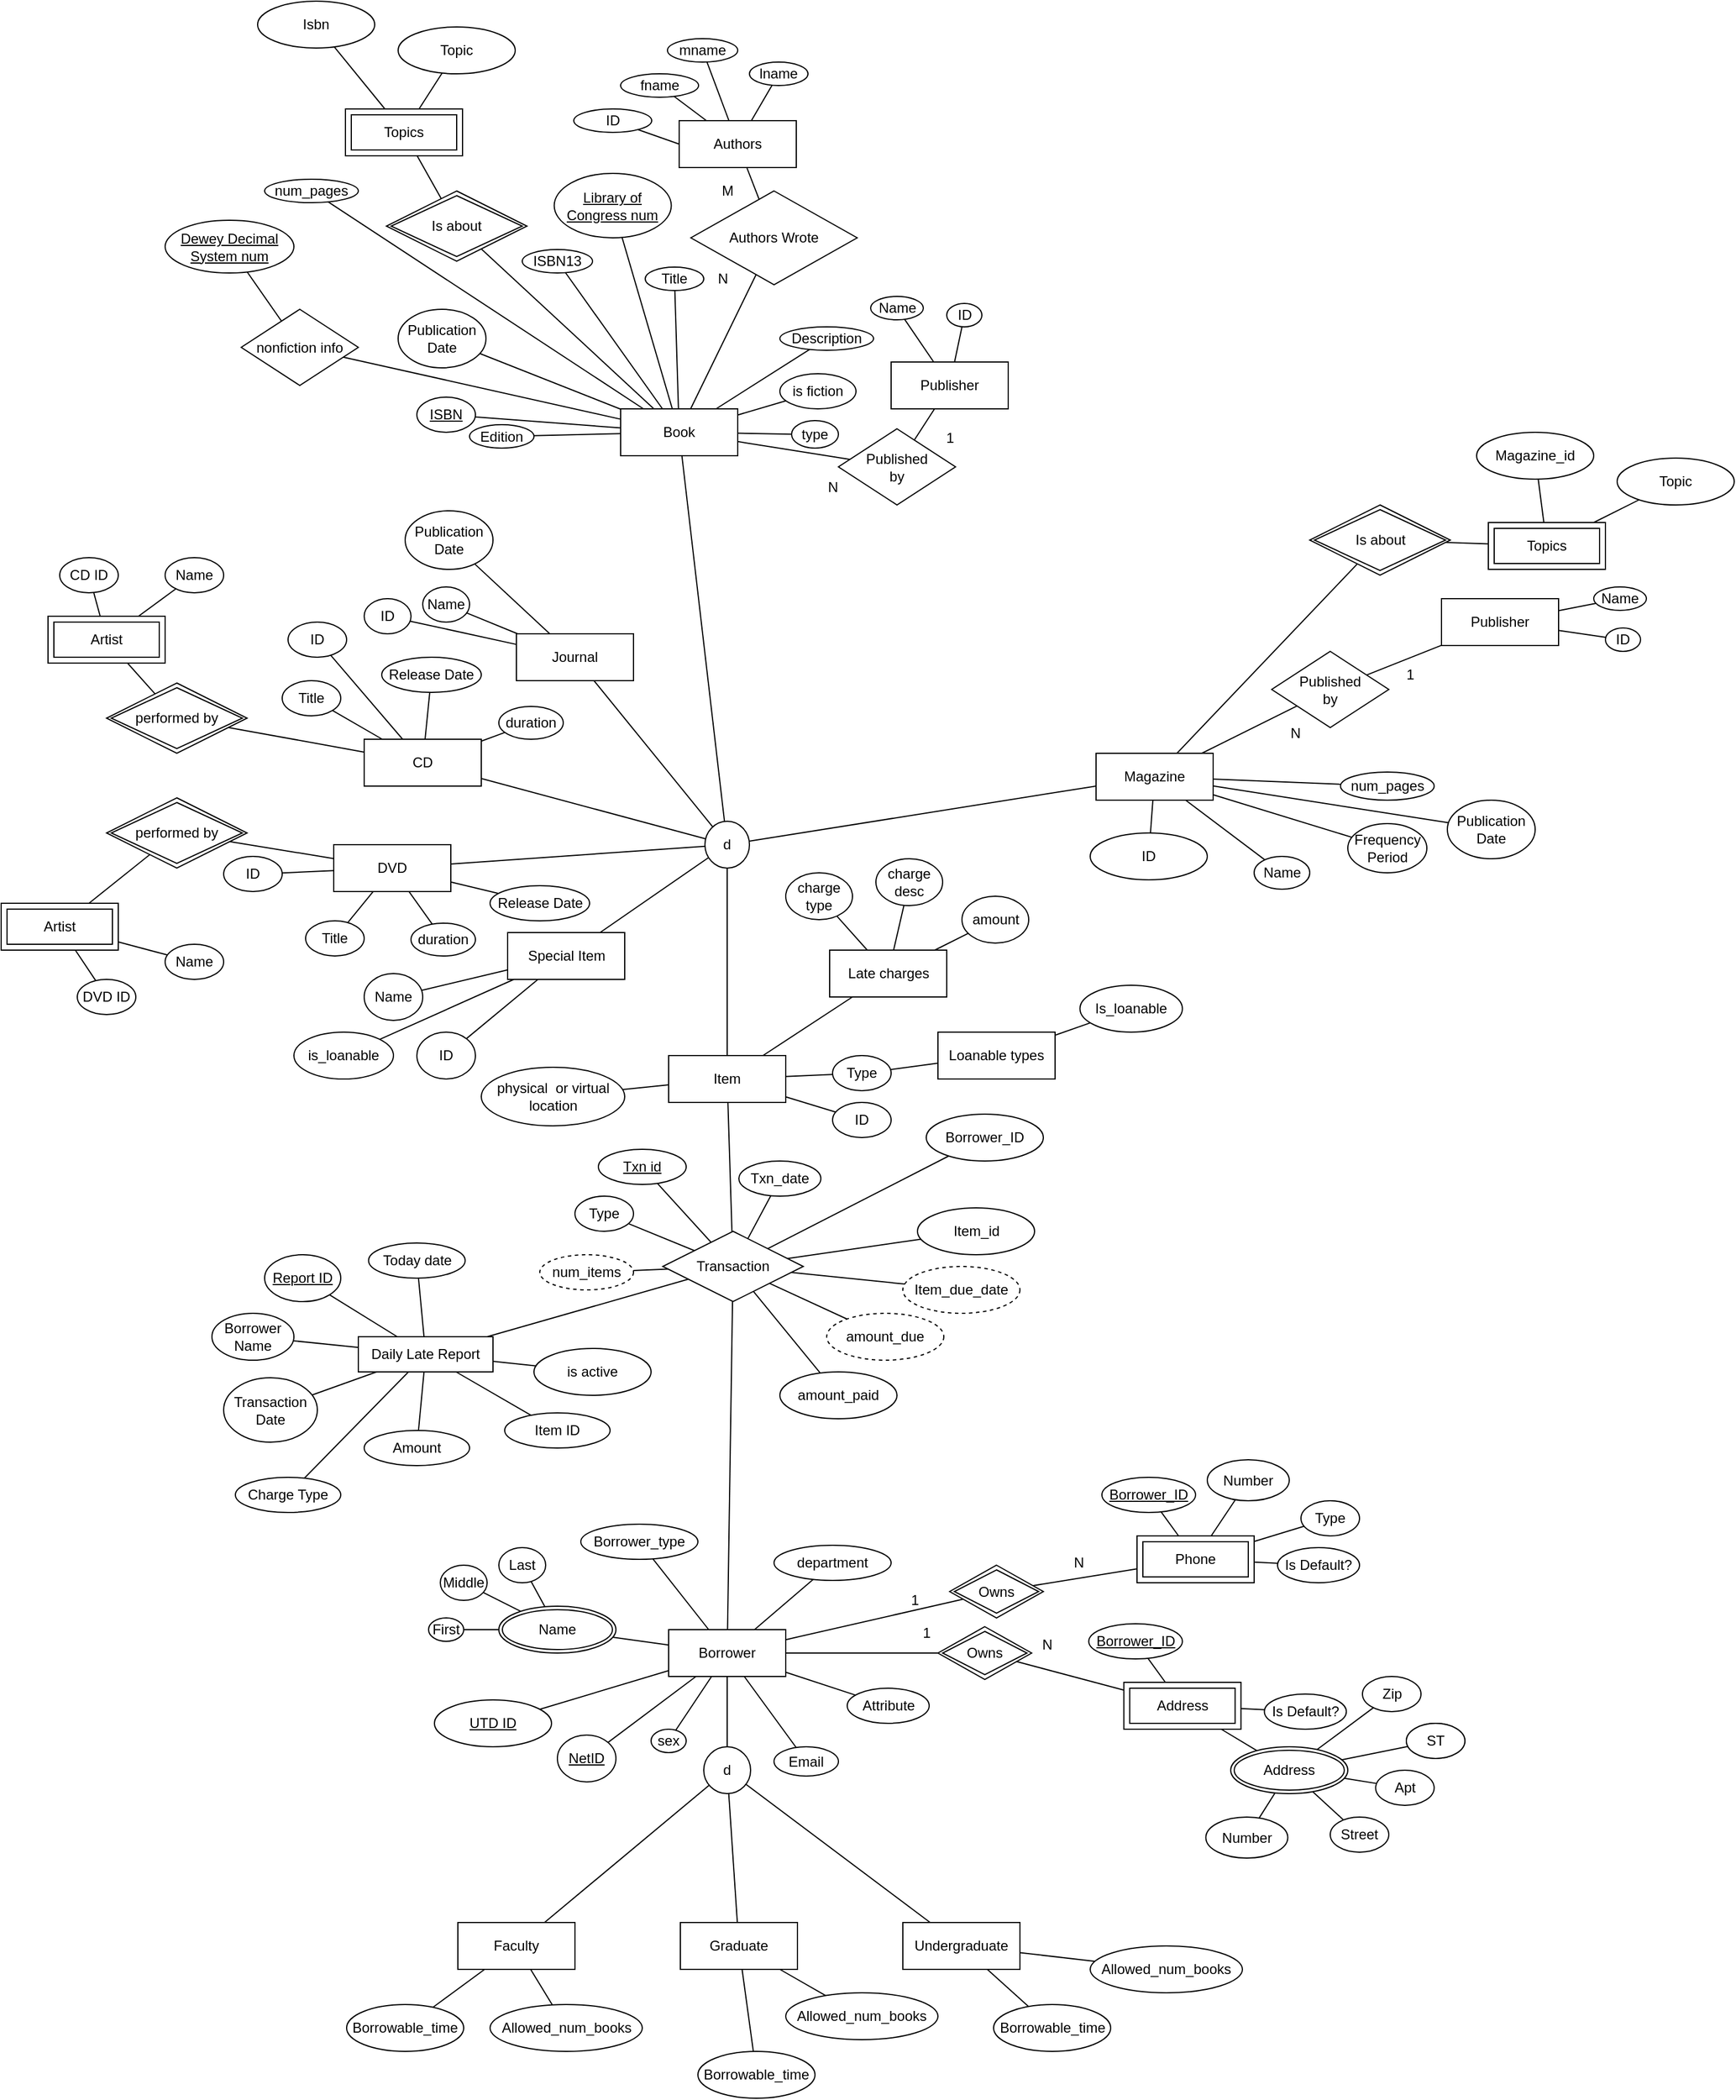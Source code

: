 <mxfile version="23.1.6" type="github">
  <diagram name="Page-1" id="L0BWc8CoZ34lj-WAFYki">
    <mxGraphModel dx="2596" dy="1943" grid="1" gridSize="10" guides="1" tooltips="1" connect="1" arrows="1" fold="1" page="1" pageScale="1" pageWidth="850" pageHeight="1100" math="0" shadow="0">
      <root>
        <mxCell id="0" />
        <mxCell id="1" parent="0" />
        <mxCell id="-GK3qglinALV2Z-mZf2i-30" value="" style="endArrow=none;html=1;rounded=0;" edge="1" parent="1" source="-GK3qglinALV2Z-mZf2i-29">
          <mxGeometry relative="1" as="geometry">
            <mxPoint x="-350" y="660" as="sourcePoint" />
            <mxPoint x="-360" y="580" as="targetPoint" />
          </mxGeometry>
        </mxCell>
        <mxCell id="EVC7sKJ-GNm3kWtDrQPl-5" value="Book" style="whiteSpace=wrap;html=1;align=center;" parent="1" vertex="1">
          <mxGeometry x="-451" y="-582" width="100" height="40" as="geometry" />
        </mxCell>
        <mxCell id="EVC7sKJ-GNm3kWtDrQPl-8" value="ISBN13" style="ellipse;whiteSpace=wrap;html=1;align=center;" parent="1" vertex="1">
          <mxGeometry x="-535" y="-718" width="60" height="20" as="geometry" />
        </mxCell>
        <mxCell id="gfQm5-o9v2eGrLxVLYYe-1" value="" style="endArrow=none;html=1;rounded=0;" parent="1" source="EVC7sKJ-GNm3kWtDrQPl-5" target="EVC7sKJ-GNm3kWtDrQPl-8" edge="1">
          <mxGeometry width="50" height="50" relative="1" as="geometry">
            <mxPoint x="-475" y="-430" as="sourcePoint" />
            <mxPoint x="-425" y="-480" as="targetPoint" />
          </mxGeometry>
        </mxCell>
        <mxCell id="gfQm5-o9v2eGrLxVLYYe-2" value="num_pages" style="ellipse;whiteSpace=wrap;html=1;align=center;" parent="1" vertex="1">
          <mxGeometry x="-755" y="-778" width="80" height="20" as="geometry" />
        </mxCell>
        <mxCell id="gfQm5-o9v2eGrLxVLYYe-5" value="lname" style="ellipse;whiteSpace=wrap;html=1;align=center;" parent="1" vertex="1">
          <mxGeometry x="-341" y="-878" width="50" height="20" as="geometry" />
        </mxCell>
        <mxCell id="gfQm5-o9v2eGrLxVLYYe-6" value="" style="endArrow=none;html=1;rounded=0;" parent="1" source="gfQm5-o9v2eGrLxVLYYe-21" target="gfQm5-o9v2eGrLxVLYYe-5" edge="1">
          <mxGeometry width="50" height="50" relative="1" as="geometry">
            <mxPoint x="52.55" y="-678" as="sourcePoint" />
            <mxPoint x="15.55" y="-708" as="targetPoint" />
          </mxGeometry>
        </mxCell>
        <mxCell id="gfQm5-o9v2eGrLxVLYYe-7" value="mname" style="ellipse;whiteSpace=wrap;html=1;align=center;" parent="1" vertex="1">
          <mxGeometry x="-411" y="-898" width="60" height="20" as="geometry" />
        </mxCell>
        <mxCell id="gfQm5-o9v2eGrLxVLYYe-8" value="" style="endArrow=none;html=1;rounded=0;" parent="1" source="gfQm5-o9v2eGrLxVLYYe-21" target="gfQm5-o9v2eGrLxVLYYe-7" edge="1">
          <mxGeometry width="50" height="50" relative="1" as="geometry">
            <mxPoint x="-27.45" y="-628" as="sourcePoint" />
            <mxPoint x="-64.45" y="-658" as="targetPoint" />
          </mxGeometry>
        </mxCell>
        <mxCell id="gfQm5-o9v2eGrLxVLYYe-9" value="Edition" style="ellipse;whiteSpace=wrap;html=1;align=center;" parent="1" vertex="1">
          <mxGeometry x="-580" y="-568.5" width="55" height="20" as="geometry" />
        </mxCell>
        <mxCell id="gfQm5-o9v2eGrLxVLYYe-10" value="" style="endArrow=none;html=1;rounded=0;" parent="1" target="gfQm5-o9v2eGrLxVLYYe-9" edge="1" source="EVC7sKJ-GNm3kWtDrQPl-5">
          <mxGeometry width="50" height="50" relative="1" as="geometry">
            <mxPoint x="52.0" y="-340" as="sourcePoint" />
            <mxPoint x="15.0" y="-370" as="targetPoint" />
          </mxGeometry>
        </mxCell>
        <mxCell id="gfQm5-o9v2eGrLxVLYYe-11" value="Title" style="ellipse;whiteSpace=wrap;html=1;align=center;" parent="1" vertex="1">
          <mxGeometry x="-430" y="-703" width="50" height="20" as="geometry" />
        </mxCell>
        <mxCell id="gfQm5-o9v2eGrLxVLYYe-13" value="fname" style="ellipse;whiteSpace=wrap;html=1;align=center;" parent="1" vertex="1">
          <mxGeometry x="-451" y="-868" width="66.55" height="20" as="geometry" />
        </mxCell>
        <mxCell id="gfQm5-o9v2eGrLxVLYYe-14" value="" style="endArrow=none;html=1;rounded=0;" parent="1" source="gfQm5-o9v2eGrLxVLYYe-21" target="gfQm5-o9v2eGrLxVLYYe-13" edge="1">
          <mxGeometry width="50" height="50" relative="1" as="geometry">
            <mxPoint x="-137.45" y="-563" as="sourcePoint" />
            <mxPoint x="-459.45" y="-818" as="targetPoint" />
          </mxGeometry>
        </mxCell>
        <mxCell id="gfQm5-o9v2eGrLxVLYYe-16" value="ISBN" style="ellipse;whiteSpace=wrap;html=1;align=center;fontStyle=4;strokeColor=default;verticalAlign=middle;" parent="1" vertex="1">
          <mxGeometry x="-625" y="-592" width="50" height="30" as="geometry" />
        </mxCell>
        <mxCell id="gfQm5-o9v2eGrLxVLYYe-20" value="" style="endArrow=none;html=1;rounded=0;" parent="1" source="EVC7sKJ-GNm3kWtDrQPl-5" target="gfQm5-o9v2eGrLxVLYYe-16" edge="1">
          <mxGeometry width="50" height="50" relative="1" as="geometry">
            <mxPoint x="-565" y="-390" as="sourcePoint" />
            <mxPoint x="-515" y="-440" as="targetPoint" />
          </mxGeometry>
        </mxCell>
        <mxCell id="gfQm5-o9v2eGrLxVLYYe-21" value="Authors" style="whiteSpace=wrap;html=1;align=center;" parent="1" vertex="1">
          <mxGeometry x="-401" y="-828" width="100" height="40" as="geometry" />
        </mxCell>
        <mxCell id="gfQm5-o9v2eGrLxVLYYe-22" value="" style="endArrow=none;html=1;rounded=0;" parent="1" source="gfQm5-o9v2eGrLxVLYYe-26" target="gfQm5-o9v2eGrLxVLYYe-21" edge="1">
          <mxGeometry width="50" height="50" relative="1" as="geometry">
            <mxPoint x="-311" y="-628" as="sourcePoint" />
            <mxPoint x="-261" y="-678" as="targetPoint" />
          </mxGeometry>
        </mxCell>
        <mxCell id="gfQm5-o9v2eGrLxVLYYe-27" value="" style="rounded=0;orthogonalLoop=1;jettySize=auto;html=1;endArrow=none;endFill=0;" parent="1" source="gfQm5-o9v2eGrLxVLYYe-26" target="EVC7sKJ-GNm3kWtDrQPl-5" edge="1">
          <mxGeometry relative="1" as="geometry" />
        </mxCell>
        <mxCell id="gfQm5-o9v2eGrLxVLYYe-26" value="Authors Wrote" style="rhombus;whiteSpace=wrap;html=1;" parent="1" vertex="1">
          <mxGeometry x="-391" y="-768" width="142" height="80" as="geometry" />
        </mxCell>
        <mxCell id="n47HTChoyiDF016y9UjM-1" value="M" style="text;html=1;align=center;verticalAlign=middle;resizable=0;points=[];autosize=1;strokeColor=none;fillColor=none;" parent="1" vertex="1">
          <mxGeometry x="-375" y="-783" width="30" height="30" as="geometry" />
        </mxCell>
        <mxCell id="n47HTChoyiDF016y9UjM-2" value="N" style="text;html=1;align=center;verticalAlign=middle;resizable=0;points=[];autosize=1;strokeColor=none;fillColor=none;" parent="1" vertex="1">
          <mxGeometry x="-379" y="-708" width="30" height="30" as="geometry" />
        </mxCell>
        <mxCell id="-GK3qglinALV2Z-mZf2i-1" value="Publication&lt;br&gt;Date" style="ellipse;whiteSpace=wrap;html=1;align=center;" vertex="1" parent="1">
          <mxGeometry x="-641" y="-667" width="75" height="50" as="geometry" />
        </mxCell>
        <mxCell id="-GK3qglinALV2Z-mZf2i-2" value="" style="endArrow=none;html=1;rounded=0;" edge="1" parent="1" target="-GK3qglinALV2Z-mZf2i-1" source="EVC7sKJ-GNm3kWtDrQPl-5">
          <mxGeometry width="50" height="50" relative="1" as="geometry">
            <mxPoint x="-205.0" y="-400" as="sourcePoint" />
            <mxPoint x="135.0" y="-340" as="targetPoint" />
          </mxGeometry>
        </mxCell>
        <mxCell id="-GK3qglinALV2Z-mZf2i-5" value="" style="endArrow=none;html=1;rounded=0;" edge="1" parent="1" target="-GK3qglinALV2Z-mZf2i-197" source="EVC7sKJ-GNm3kWtDrQPl-5">
          <mxGeometry width="50" height="50" relative="1" as="geometry">
            <mxPoint x="-375" y="-360" as="sourcePoint" />
            <mxPoint x="-502.105" y="-550.258" as="targetPoint" />
          </mxGeometry>
        </mxCell>
        <mxCell id="-GK3qglinALV2Z-mZf2i-9" value="ID" style="ellipse;whiteSpace=wrap;html=1;align=center;" vertex="1" parent="1">
          <mxGeometry x="-491" y="-838" width="66.55" height="20" as="geometry" />
        </mxCell>
        <mxCell id="-GK3qglinALV2Z-mZf2i-10" value="" style="endArrow=none;html=1;rounded=0;exitX=0;exitY=0.5;exitDx=0;exitDy=0;" edge="1" parent="1" target="-GK3qglinALV2Z-mZf2i-9" source="gfQm5-o9v2eGrLxVLYYe-21">
          <mxGeometry width="50" height="50" relative="1" as="geometry">
            <mxPoint x="-384.45" y="-798" as="sourcePoint" />
            <mxPoint x="-493.9" y="-788" as="targetPoint" />
          </mxGeometry>
        </mxCell>
        <mxCell id="-GK3qglinALV2Z-mZf2i-13" value="Borrower" style="whiteSpace=wrap;html=1;align=center;" vertex="1" parent="1">
          <mxGeometry x="-410" y="460" width="100" height="40" as="geometry" />
        </mxCell>
        <mxCell id="-GK3qglinALV2Z-mZf2i-14" value="Attribute" style="ellipse;whiteSpace=wrap;html=1;align=center;" vertex="1" parent="1">
          <mxGeometry x="-257.5" y="510" width="70" height="30" as="geometry" />
        </mxCell>
        <mxCell id="-GK3qglinALV2Z-mZf2i-15" value="" style="endArrow=none;html=1;rounded=0;" edge="1" parent="1" source="-GK3qglinALV2Z-mZf2i-14" target="-GK3qglinALV2Z-mZf2i-13">
          <mxGeometry relative="1" as="geometry">
            <mxPoint x="-310" y="410" as="sourcePoint" />
            <mxPoint x="-150" y="410" as="targetPoint" />
          </mxGeometry>
        </mxCell>
        <mxCell id="-GK3qglinALV2Z-mZf2i-16" value="NetID" style="ellipse;whiteSpace=wrap;html=1;align=center;fontStyle=4;" vertex="1" parent="1">
          <mxGeometry x="-505" y="550" width="50" height="40" as="geometry" />
        </mxCell>
        <mxCell id="-GK3qglinALV2Z-mZf2i-17" value="" style="endArrow=none;html=1;rounded=0;" edge="1" parent="1" source="-GK3qglinALV2Z-mZf2i-16" target="-GK3qglinALV2Z-mZf2i-13">
          <mxGeometry relative="1" as="geometry">
            <mxPoint x="-393.279" y="319.999" as="sourcePoint" />
            <mxPoint x="-425" y="440.1" as="targetPoint" />
          </mxGeometry>
        </mxCell>
        <mxCell id="-GK3qglinALV2Z-mZf2i-27" value="" style="edgeStyle=orthogonalEdgeStyle;rounded=0;orthogonalLoop=1;jettySize=auto;html=1;endArrow=none;endFill=0;" edge="1" parent="1" source="-GK3qglinALV2Z-mZf2i-26" target="-GK3qglinALV2Z-mZf2i-13">
          <mxGeometry relative="1" as="geometry">
            <Array as="points">
              <mxPoint x="-360" y="520" />
              <mxPoint x="-360" y="520" />
            </Array>
          </mxGeometry>
        </mxCell>
        <mxCell id="-GK3qglinALV2Z-mZf2i-26" value="d" style="ellipse;whiteSpace=wrap;html=1;align=center;" vertex="1" parent="1">
          <mxGeometry x="-380" y="560" width="40" height="40" as="geometry" />
        </mxCell>
        <mxCell id="-GK3qglinALV2Z-mZf2i-29" value="Faculty" style="whiteSpace=wrap;html=1;align=center;" vertex="1" parent="1">
          <mxGeometry x="-590" y="710" width="100" height="40" as="geometry" />
        </mxCell>
        <mxCell id="-GK3qglinALV2Z-mZf2i-31" value="Undergraduate" style="whiteSpace=wrap;html=1;align=center;" vertex="1" parent="1">
          <mxGeometry x="-210" y="710" width="100" height="40" as="geometry" />
        </mxCell>
        <mxCell id="-GK3qglinALV2Z-mZf2i-32" value="" style="endArrow=none;html=1;rounded=0;" edge="1" parent="1" source="-GK3qglinALV2Z-mZf2i-31" target="-GK3qglinALV2Z-mZf2i-26">
          <mxGeometry relative="1" as="geometry">
            <mxPoint x="-380" y="700" as="sourcePoint" />
            <mxPoint x="-254.497" y="529.998" as="targetPoint" />
          </mxGeometry>
        </mxCell>
        <mxCell id="-GK3qglinALV2Z-mZf2i-33" value="Graduate" style="whiteSpace=wrap;html=1;align=center;" vertex="1" parent="1">
          <mxGeometry x="-400" y="710" width="100" height="40" as="geometry" />
        </mxCell>
        <mxCell id="-GK3qglinALV2Z-mZf2i-35" value="" style="endArrow=none;html=1;rounded=0;" edge="1" parent="1" source="-GK3qglinALV2Z-mZf2i-33" target="-GK3qglinALV2Z-mZf2i-26">
          <mxGeometry relative="1" as="geometry">
            <mxPoint x="-160" y="420" as="sourcePoint" />
            <mxPoint y="420" as="targetPoint" />
          </mxGeometry>
        </mxCell>
        <mxCell id="-GK3qglinALV2Z-mZf2i-36" value="UTD ID" style="ellipse;whiteSpace=wrap;html=1;align=center;fontStyle=4;" vertex="1" parent="1">
          <mxGeometry x="-610" y="520" width="100" height="40" as="geometry" />
        </mxCell>
        <mxCell id="-GK3qglinALV2Z-mZf2i-41" value="" style="endArrow=none;html=1;rounded=0;" edge="1" parent="1" source="-GK3qglinALV2Z-mZf2i-36" target="-GK3qglinALV2Z-mZf2i-13">
          <mxGeometry relative="1" as="geometry">
            <mxPoint x="-590" y="530" as="sourcePoint" />
            <mxPoint x="-430" y="530" as="targetPoint" />
          </mxGeometry>
        </mxCell>
        <mxCell id="-GK3qglinALV2Z-mZf2i-42" value="Allowed_num_books" style="ellipse;whiteSpace=wrap;html=1;align=center;" vertex="1" parent="1">
          <mxGeometry x="-50" y="730" width="130" height="40" as="geometry" />
        </mxCell>
        <mxCell id="-GK3qglinALV2Z-mZf2i-47" value="" style="endArrow=none;html=1;rounded=0;" edge="1" parent="1" source="-GK3qglinALV2Z-mZf2i-42" target="-GK3qglinALV2Z-mZf2i-31">
          <mxGeometry relative="1" as="geometry">
            <mxPoint x="-160" y="420" as="sourcePoint" />
            <mxPoint x="-80" y="330" as="targetPoint" />
          </mxGeometry>
        </mxCell>
        <mxCell id="-GK3qglinALV2Z-mZf2i-49" value="Borrowable_time" style="ellipse;whiteSpace=wrap;html=1;align=center;" vertex="1" parent="1">
          <mxGeometry x="-132.5" y="780" width="100" height="40" as="geometry" />
        </mxCell>
        <mxCell id="-GK3qglinALV2Z-mZf2i-53" value="Allowed_num_books" style="ellipse;whiteSpace=wrap;html=1;align=center;" vertex="1" parent="1">
          <mxGeometry x="-562.5" y="780" width="130" height="40" as="geometry" />
        </mxCell>
        <mxCell id="-GK3qglinALV2Z-mZf2i-54" value="Borrowable_time" style="ellipse;whiteSpace=wrap;html=1;align=center;" vertex="1" parent="1">
          <mxGeometry x="-685" y="780" width="100" height="40" as="geometry" />
        </mxCell>
        <mxCell id="-GK3qglinALV2Z-mZf2i-59" value="Transaction" style="shape=rhombus;perimeter=rhombusPerimeter;whiteSpace=wrap;html=1;align=center;" vertex="1" parent="1">
          <mxGeometry x="-415" y="120" width="120" height="60" as="geometry" />
        </mxCell>
        <mxCell id="-GK3qglinALV2Z-mZf2i-63" value="Txn_date" style="ellipse;whiteSpace=wrap;html=1;align=center;" vertex="1" parent="1">
          <mxGeometry x="-350" y="60" width="70" height="30" as="geometry" />
        </mxCell>
        <mxCell id="-GK3qglinALV2Z-mZf2i-64" value="Name" style="ellipse;shape=doubleEllipse;margin=3;whiteSpace=wrap;html=1;align=center;" vertex="1" parent="1">
          <mxGeometry x="-555" y="440" width="100" height="40" as="geometry" />
        </mxCell>
        <mxCell id="-GK3qglinALV2Z-mZf2i-66" value="" style="endArrow=none;html=1;rounded=0;" edge="1" parent="1" source="-GK3qglinALV2Z-mZf2i-13" target="-GK3qglinALV2Z-mZf2i-64">
          <mxGeometry width="50" height="50" relative="1" as="geometry">
            <mxPoint x="-460" y="420" as="sourcePoint" />
            <mxPoint x="-410" y="370" as="targetPoint" />
          </mxGeometry>
        </mxCell>
        <mxCell id="-GK3qglinALV2Z-mZf2i-67" value="First" style="ellipse;whiteSpace=wrap;html=1;align=center;" vertex="1" parent="1">
          <mxGeometry x="-615" y="450" width="30" height="20" as="geometry" />
        </mxCell>
        <mxCell id="-GK3qglinALV2Z-mZf2i-68" value="Middle" style="ellipse;whiteSpace=wrap;html=1;align=center;" vertex="1" parent="1">
          <mxGeometry x="-605" y="405" width="40" height="30" as="geometry" />
        </mxCell>
        <mxCell id="-GK3qglinALV2Z-mZf2i-69" value="Last" style="ellipse;whiteSpace=wrap;html=1;align=center;" vertex="1" parent="1">
          <mxGeometry x="-555" y="390" width="40" height="30" as="geometry" />
        </mxCell>
        <mxCell id="-GK3qglinALV2Z-mZf2i-70" value="" style="endArrow=none;html=1;rounded=0;" edge="1" parent="1" source="-GK3qglinALV2Z-mZf2i-69" target="-GK3qglinALV2Z-mZf2i-64">
          <mxGeometry relative="1" as="geometry">
            <mxPoint x="-580" y="260" as="sourcePoint" />
            <mxPoint x="-420" y="260" as="targetPoint" />
          </mxGeometry>
        </mxCell>
        <mxCell id="-GK3qglinALV2Z-mZf2i-71" value="" style="endArrow=none;html=1;rounded=0;" edge="1" parent="1" source="-GK3qglinALV2Z-mZf2i-68" target="-GK3qglinALV2Z-mZf2i-64">
          <mxGeometry relative="1" as="geometry">
            <mxPoint x="-526" y="330" as="sourcePoint" />
            <mxPoint x="-516" y="360" as="targetPoint" />
          </mxGeometry>
        </mxCell>
        <mxCell id="-GK3qglinALV2Z-mZf2i-72" value="" style="endArrow=none;html=1;rounded=0;" edge="1" parent="1" source="-GK3qglinALV2Z-mZf2i-67" target="-GK3qglinALV2Z-mZf2i-64">
          <mxGeometry relative="1" as="geometry">
            <mxPoint x="-516" y="340" as="sourcePoint" />
            <mxPoint x="-530" y="370" as="targetPoint" />
          </mxGeometry>
        </mxCell>
        <mxCell id="-GK3qglinALV2Z-mZf2i-73" value="Email" style="ellipse;whiteSpace=wrap;html=1;align=center;" vertex="1" parent="1">
          <mxGeometry x="-320" y="560" width="55" height="25" as="geometry" />
        </mxCell>
        <mxCell id="-GK3qglinALV2Z-mZf2i-74" value="" style="endArrow=none;html=1;rounded=0;" edge="1" parent="1" source="-GK3qglinALV2Z-mZf2i-73" target="-GK3qglinALV2Z-mZf2i-13">
          <mxGeometry relative="1" as="geometry">
            <mxPoint x="-300" y="420" as="sourcePoint" />
            <mxPoint x="-330" y="470" as="targetPoint" />
          </mxGeometry>
        </mxCell>
        <mxCell id="-GK3qglinALV2Z-mZf2i-77" value="Name" style="ellipse;whiteSpace=wrap;html=1;align=center;" vertex="1" parent="1">
          <mxGeometry x="-620" y="-430" width="40" height="30" as="geometry" />
        </mxCell>
        <mxCell id="-GK3qglinALV2Z-mZf2i-84" value="Type" style="ellipse;whiteSpace=wrap;html=1;align=center;" vertex="1" parent="1">
          <mxGeometry x="130" y="350" width="50" height="30" as="geometry" />
        </mxCell>
        <mxCell id="-GK3qglinALV2Z-mZf2i-85" value="Is Default?" style="ellipse;whiteSpace=wrap;html=1;align=center;" vertex="1" parent="1">
          <mxGeometry x="110" y="390" width="70" height="30" as="geometry" />
        </mxCell>
        <mxCell id="-GK3qglinALV2Z-mZf2i-86" value="" style="endArrow=none;html=1;rounded=0;" edge="1" parent="1" source="-GK3qglinALV2Z-mZf2i-92" target="-GK3qglinALV2Z-mZf2i-94">
          <mxGeometry width="50" height="50" relative="1" as="geometry">
            <mxPoint x="-5" y="400" as="sourcePoint" />
            <mxPoint x="-12.041" y="369.968" as="targetPoint" />
          </mxGeometry>
        </mxCell>
        <mxCell id="-GK3qglinALV2Z-mZf2i-87" value="" style="endArrow=none;html=1;rounded=0;" edge="1" parent="1" source="-GK3qglinALV2Z-mZf2i-92" target="-GK3qglinALV2Z-mZf2i-84">
          <mxGeometry width="50" height="50" relative="1" as="geometry">
            <mxPoint x="11.664" y="408.332" as="sourcePoint" />
            <mxPoint x="237" y="199" as="targetPoint" />
          </mxGeometry>
        </mxCell>
        <mxCell id="-GK3qglinALV2Z-mZf2i-88" value="" style="endArrow=none;html=1;rounded=0;" edge="1" parent="1" source="-GK3qglinALV2Z-mZf2i-92" target="-GK3qglinALV2Z-mZf2i-85">
          <mxGeometry width="50" height="50" relative="1" as="geometry">
            <mxPoint x="196.767" y="490" as="sourcePoint" />
            <mxPoint x="247" y="209" as="targetPoint" />
          </mxGeometry>
        </mxCell>
        <mxCell id="-GK3qglinALV2Z-mZf2i-92" value="Phone" style="shape=ext;margin=3;double=1;whiteSpace=wrap;html=1;align=center;" vertex="1" parent="1">
          <mxGeometry x="-10" y="380" width="100" height="40" as="geometry" />
        </mxCell>
        <mxCell id="-GK3qglinALV2Z-mZf2i-94" value="Borrower_ID" style="ellipse;whiteSpace=wrap;html=1;align=center;fontStyle=4;" vertex="1" parent="1">
          <mxGeometry x="-40" y="330" width="80" height="30" as="geometry" />
        </mxCell>
        <mxCell id="-GK3qglinALV2Z-mZf2i-96" value="" style="endArrow=none;html=1;rounded=0;" edge="1" parent="1" source="-GK3qglinALV2Z-mZf2i-63" target="-GK3qglinALV2Z-mZf2i-59">
          <mxGeometry width="50" height="50" relative="1" as="geometry">
            <mxPoint x="-500" y="140" as="sourcePoint" />
            <mxPoint x="-450" y="90" as="targetPoint" />
          </mxGeometry>
        </mxCell>
        <mxCell id="-GK3qglinALV2Z-mZf2i-97" value="" style="endArrow=none;html=1;rounded=0;" edge="1" parent="1" source="EVC7sKJ-GNm3kWtDrQPl-5" target="gfQm5-o9v2eGrLxVLYYe-2">
          <mxGeometry width="50" height="50" relative="1" as="geometry">
            <mxPoint x="-360" y="-440" as="sourcePoint" />
            <mxPoint x="-310" y="-490" as="targetPoint" />
          </mxGeometry>
        </mxCell>
        <mxCell id="-GK3qglinALV2Z-mZf2i-98" value="" style="endArrow=none;html=1;rounded=0;" edge="1" parent="1" source="EVC7sKJ-GNm3kWtDrQPl-5" target="gfQm5-o9v2eGrLxVLYYe-11">
          <mxGeometry width="50" height="50" relative="1" as="geometry">
            <mxPoint x="-360" y="-430" as="sourcePoint" />
            <mxPoint x="-310" y="-480" as="targetPoint" />
          </mxGeometry>
        </mxCell>
        <mxCell id="-GK3qglinALV2Z-mZf2i-99" value="Item" style="whiteSpace=wrap;html=1;align=center;" vertex="1" parent="1">
          <mxGeometry x="-410" y="-30" width="100" height="40" as="geometry" />
        </mxCell>
        <mxCell id="-GK3qglinALV2Z-mZf2i-100" value="" style="endArrow=none;html=1;rounded=0;" edge="1" parent="1" source="-GK3qglinALV2Z-mZf2i-101" target="EVC7sKJ-GNm3kWtDrQPl-5">
          <mxGeometry width="50" height="50" relative="1" as="geometry">
            <mxPoint x="-360" y="-290" as="sourcePoint" />
            <mxPoint x="-410" y="-150" as="targetPoint" />
          </mxGeometry>
        </mxCell>
        <mxCell id="-GK3qglinALV2Z-mZf2i-101" value="d" style="ellipse;whiteSpace=wrap;html=1;align=center;" vertex="1" parent="1">
          <mxGeometry x="-379" y="-230" width="38" height="40" as="geometry" />
        </mxCell>
        <mxCell id="-GK3qglinALV2Z-mZf2i-102" value="" style="endArrow=none;html=1;rounded=0;" edge="1" parent="1" source="-GK3qglinALV2Z-mZf2i-99" target="-GK3qglinALV2Z-mZf2i-101">
          <mxGeometry width="50" height="50" relative="1" as="geometry">
            <mxPoint x="-430" y="-130" as="sourcePoint" />
            <mxPoint x="-380" y="-180" as="targetPoint" />
          </mxGeometry>
        </mxCell>
        <mxCell id="-GK3qglinALV2Z-mZf2i-103" value="Journal" style="whiteSpace=wrap;html=1;align=center;" vertex="1" parent="1">
          <mxGeometry x="-540" y="-390" width="100" height="40" as="geometry" />
        </mxCell>
        <mxCell id="-GK3qglinALV2Z-mZf2i-104" value="CD" style="whiteSpace=wrap;html=1;align=center;" vertex="1" parent="1">
          <mxGeometry x="-670" y="-300" width="100" height="40" as="geometry" />
        </mxCell>
        <mxCell id="-GK3qglinALV2Z-mZf2i-105" value="" style="endArrow=none;html=1;rounded=0;" edge="1" parent="1" source="-GK3qglinALV2Z-mZf2i-77" target="-GK3qglinALV2Z-mZf2i-103">
          <mxGeometry width="50" height="50" relative="1" as="geometry">
            <mxPoint x="-460" y="-170" as="sourcePoint" />
            <mxPoint x="-410" y="-220" as="targetPoint" />
          </mxGeometry>
        </mxCell>
        <mxCell id="-GK3qglinALV2Z-mZf2i-106" value="" style="endArrow=none;html=1;rounded=0;" edge="1" parent="1" source="-GK3qglinALV2Z-mZf2i-101" target="-GK3qglinALV2Z-mZf2i-103">
          <mxGeometry width="50" height="50" relative="1" as="geometry">
            <mxPoint x="-460" y="-170" as="sourcePoint" />
            <mxPoint x="-410" y="-220" as="targetPoint" />
          </mxGeometry>
        </mxCell>
        <mxCell id="-GK3qglinALV2Z-mZf2i-108" value="Title" style="ellipse;whiteSpace=wrap;html=1;align=center;" vertex="1" parent="1">
          <mxGeometry x="-740" y="-350" width="50" height="30" as="geometry" />
        </mxCell>
        <mxCell id="-GK3qglinALV2Z-mZf2i-110" value="Borrower_ID" style="ellipse;whiteSpace=wrap;html=1;align=center;" vertex="1" parent="1">
          <mxGeometry x="-190" y="20" width="100" height="40" as="geometry" />
        </mxCell>
        <mxCell id="-GK3qglinALV2Z-mZf2i-111" value="" style="endArrow=none;html=1;rounded=0;" edge="1" parent="1" source="-GK3qglinALV2Z-mZf2i-110" target="-GK3qglinALV2Z-mZf2i-59">
          <mxGeometry width="50" height="50" relative="1" as="geometry">
            <mxPoint x="-490" y="150" as="sourcePoint" />
            <mxPoint x="-334" y="88" as="targetPoint" />
          </mxGeometry>
        </mxCell>
        <mxCell id="-GK3qglinALV2Z-mZf2i-112" value="Item_id" style="ellipse;whiteSpace=wrap;html=1;align=center;" vertex="1" parent="1">
          <mxGeometry x="-197.5" y="100" width="100" height="40" as="geometry" />
        </mxCell>
        <mxCell id="-GK3qglinALV2Z-mZf2i-113" value="" style="endArrow=none;html=1;rounded=0;" edge="1" parent="1" source="-GK3qglinALV2Z-mZf2i-112" target="-GK3qglinALV2Z-mZf2i-59">
          <mxGeometry width="50" height="50" relative="1" as="geometry">
            <mxPoint x="-105" y="100" as="sourcePoint" />
            <mxPoint x="51" y="38" as="targetPoint" />
          </mxGeometry>
        </mxCell>
        <mxCell id="-GK3qglinALV2Z-mZf2i-115" value="ID" style="ellipse;whiteSpace=wrap;html=1;align=center;" vertex="1" parent="1">
          <mxGeometry x="-670" y="-420" width="40" height="30" as="geometry" />
        </mxCell>
        <mxCell id="-GK3qglinALV2Z-mZf2i-116" value="ID" style="ellipse;whiteSpace=wrap;html=1;align=center;" vertex="1" parent="1">
          <mxGeometry x="-735" y="-400" width="50" height="30" as="geometry" />
        </mxCell>
        <mxCell id="-GK3qglinALV2Z-mZf2i-119" value="" style="endArrow=none;html=1;rounded=0;" edge="1" parent="1" source="-GK3qglinALV2Z-mZf2i-101" target="-GK3qglinALV2Z-mZf2i-104">
          <mxGeometry width="50" height="50" relative="1" as="geometry">
            <mxPoint x="-510" y="-190" as="sourcePoint" />
            <mxPoint x="-460" y="-240" as="targetPoint" />
          </mxGeometry>
        </mxCell>
        <mxCell id="-GK3qglinALV2Z-mZf2i-120" value="DVD" style="whiteSpace=wrap;html=1;align=center;" vertex="1" parent="1">
          <mxGeometry x="-696" y="-210" width="100" height="40" as="geometry" />
        </mxCell>
        <mxCell id="-GK3qglinALV2Z-mZf2i-121" value="" style="endArrow=none;html=1;rounded=0;" edge="1" parent="1" target="-GK3qglinALV2Z-mZf2i-120" source="-GK3qglinALV2Z-mZf2i-101">
          <mxGeometry width="50" height="50" relative="1" as="geometry">
            <mxPoint x="-385" y="-143" as="sourcePoint" />
            <mxPoint x="-466" y="-170" as="targetPoint" />
          </mxGeometry>
        </mxCell>
        <mxCell id="-GK3qglinALV2Z-mZf2i-122" value="Title" style="ellipse;whiteSpace=wrap;html=1;align=center;" vertex="1" parent="1">
          <mxGeometry x="-720" y="-145" width="50" height="30" as="geometry" />
        </mxCell>
        <mxCell id="-GK3qglinALV2Z-mZf2i-123" value="ID" style="ellipse;whiteSpace=wrap;html=1;align=center;" vertex="1" parent="1">
          <mxGeometry x="-790" y="-200" width="50" height="30" as="geometry" />
        </mxCell>
        <mxCell id="-GK3qglinALV2Z-mZf2i-124" value="" style="endArrow=none;html=1;rounded=0;" edge="1" parent="1" source="-GK3qglinALV2Z-mZf2i-59" target="-GK3qglinALV2Z-mZf2i-99">
          <mxGeometry width="50" height="50" relative="1" as="geometry">
            <mxPoint x="-510" y="-190" as="sourcePoint" />
            <mxPoint x="-460" y="-240" as="targetPoint" />
          </mxGeometry>
        </mxCell>
        <mxCell id="-GK3qglinALV2Z-mZf2i-125" value="ID" style="ellipse;whiteSpace=wrap;html=1;align=center;" vertex="1" parent="1">
          <mxGeometry x="-270" y="10" width="50" height="30" as="geometry" />
        </mxCell>
        <mxCell id="-GK3qglinALV2Z-mZf2i-126" value="Type" style="ellipse;whiteSpace=wrap;html=1;align=center;" vertex="1" parent="1">
          <mxGeometry x="-270" y="-30" width="50" height="30" as="geometry" />
        </mxCell>
        <mxCell id="-GK3qglinALV2Z-mZf2i-127" value="" style="endArrow=none;html=1;rounded=0;" edge="1" parent="1" source="-GK3qglinALV2Z-mZf2i-13" target="-GK3qglinALV2Z-mZf2i-59">
          <mxGeometry width="50" height="50" relative="1" as="geometry">
            <mxPoint x="-400" y="300" as="sourcePoint" />
            <mxPoint x="-350" y="250" as="targetPoint" />
          </mxGeometry>
        </mxCell>
        <mxCell id="-GK3qglinALV2Z-mZf2i-128" value="Owns" style="shape=rhombus;double=1;perimeter=rhombusPerimeter;whiteSpace=wrap;html=1;align=center;" vertex="1" parent="1">
          <mxGeometry x="-170" y="405" width="80" height="45" as="geometry" />
        </mxCell>
        <mxCell id="-GK3qglinALV2Z-mZf2i-129" value="Number" style="ellipse;whiteSpace=wrap;html=1;align=center;" vertex="1" parent="1">
          <mxGeometry x="50" y="315" width="70" height="35" as="geometry" />
        </mxCell>
        <mxCell id="-GK3qglinALV2Z-mZf2i-130" value="" style="endArrow=none;html=1;rounded=0;" edge="1" parent="1" source="-GK3qglinALV2Z-mZf2i-129" target="-GK3qglinALV2Z-mZf2i-92">
          <mxGeometry width="50" height="50" relative="1" as="geometry">
            <mxPoint x="-110" y="430" as="sourcePoint" />
            <mxPoint x="-60" y="380" as="targetPoint" />
          </mxGeometry>
        </mxCell>
        <mxCell id="-GK3qglinALV2Z-mZf2i-131" value="" style="endArrow=none;html=1;rounded=0;" edge="1" parent="1" source="-GK3qglinALV2Z-mZf2i-128" target="-GK3qglinALV2Z-mZf2i-92">
          <mxGeometry width="50" height="50" relative="1" as="geometry">
            <mxPoint x="-110" y="430" as="sourcePoint" />
            <mxPoint x="-60" y="380" as="targetPoint" />
          </mxGeometry>
        </mxCell>
        <mxCell id="-GK3qglinALV2Z-mZf2i-132" value="" style="endArrow=none;html=1;rounded=0;" edge="1" parent="1" source="-GK3qglinALV2Z-mZf2i-128" target="-GK3qglinALV2Z-mZf2i-13">
          <mxGeometry width="50" height="50" relative="1" as="geometry">
            <mxPoint x="-110" y="430" as="sourcePoint" />
            <mxPoint x="-60" y="380" as="targetPoint" />
          </mxGeometry>
        </mxCell>
        <mxCell id="-GK3qglinALV2Z-mZf2i-133" value="1" style="text;html=1;align=center;verticalAlign=middle;resizable=0;points=[];autosize=1;strokeColor=none;fillColor=none;" vertex="1" parent="1">
          <mxGeometry x="-215" y="420" width="30" height="30" as="geometry" />
        </mxCell>
        <mxCell id="-GK3qglinALV2Z-mZf2i-134" value="N" style="text;html=1;align=center;verticalAlign=middle;resizable=0;points=[];autosize=1;strokeColor=none;fillColor=none;" vertex="1" parent="1">
          <mxGeometry x="-75" y="388" width="30" height="30" as="geometry" />
        </mxCell>
        <mxCell id="-GK3qglinALV2Z-mZf2i-135" value="Is_loanable" style="ellipse;whiteSpace=wrap;html=1;align=center;" vertex="1" parent="1">
          <mxGeometry x="-58.75" y="-90" width="87.5" height="40" as="geometry" />
        </mxCell>
        <mxCell id="-GK3qglinALV2Z-mZf2i-136" value="Loanable types" style="whiteSpace=wrap;html=1;align=center;" vertex="1" parent="1">
          <mxGeometry x="-180" y="-50" width="100" height="40" as="geometry" />
        </mxCell>
        <mxCell id="-GK3qglinALV2Z-mZf2i-141" value="Magazine" style="whiteSpace=wrap;html=1;align=center;" vertex="1" parent="1">
          <mxGeometry x="-45" y="-288" width="100" height="40" as="geometry" />
        </mxCell>
        <mxCell id="-GK3qglinALV2Z-mZf2i-144" value="num_pages" style="ellipse;whiteSpace=wrap;html=1;align=center;" vertex="1" parent="1">
          <mxGeometry x="163.75" y="-272" width="80" height="24" as="geometry" />
        </mxCell>
        <mxCell id="-GK3qglinALV2Z-mZf2i-145" value="Frequency&lt;br&gt;Period" style="ellipse;whiteSpace=wrap;html=1;align=center;" vertex="1" parent="1">
          <mxGeometry x="170" y="-228" width="67.5" height="42" as="geometry" />
        </mxCell>
        <mxCell id="-GK3qglinALV2Z-mZf2i-146" value="" style="endArrow=none;html=1;rounded=0;" edge="1" parent="1" source="-GK3qglinALV2Z-mZf2i-141" target="-GK3qglinALV2Z-mZf2i-145">
          <mxGeometry width="50" height="50" relative="1" as="geometry">
            <mxPoint x="394.5" y="-412" as="sourcePoint" />
            <mxPoint x="357.5" y="-442" as="targetPoint" />
          </mxGeometry>
        </mxCell>
        <mxCell id="-GK3qglinALV2Z-mZf2i-147" value="Name" style="ellipse;whiteSpace=wrap;html=1;align=center;" vertex="1" parent="1">
          <mxGeometry x="90" y="-200" width="47.5" height="28" as="geometry" />
        </mxCell>
        <mxCell id="-GK3qglinALV2Z-mZf2i-149" value="Publication&lt;br&gt;Date" style="ellipse;whiteSpace=wrap;html=1;align=center;" vertex="1" parent="1">
          <mxGeometry x="255" y="-248" width="75" height="50" as="geometry" />
        </mxCell>
        <mxCell id="-GK3qglinALV2Z-mZf2i-150" value="" style="endArrow=none;html=1;rounded=0;" edge="1" parent="1" source="-GK3qglinALV2Z-mZf2i-141" target="-GK3qglinALV2Z-mZf2i-149">
          <mxGeometry width="50" height="50" relative="1" as="geometry">
            <mxPoint x="137.5" y="-472" as="sourcePoint" />
            <mxPoint x="477.5" y="-412" as="targetPoint" />
          </mxGeometry>
        </mxCell>
        <mxCell id="-GK3qglinALV2Z-mZf2i-151" value="ID" style="ellipse;whiteSpace=wrap;html=1;align=center;" vertex="1" parent="1">
          <mxGeometry x="-172.5" y="-672" width="30" height="20" as="geometry" />
        </mxCell>
        <mxCell id="-GK3qglinALV2Z-mZf2i-152" value="" style="endArrow=none;html=1;rounded=0;" edge="1" parent="1" source="-GK3qglinALV2Z-mZf2i-141" target="-GK3qglinALV2Z-mZf2i-147">
          <mxGeometry width="50" height="50" relative="1" as="geometry">
            <mxPoint x="-17.5" y="-502" as="sourcePoint" />
            <mxPoint x="32.5" y="-552" as="targetPoint" />
          </mxGeometry>
        </mxCell>
        <mxCell id="-GK3qglinALV2Z-mZf2i-153" value="" style="endArrow=none;html=1;rounded=0;" edge="1" parent="1" source="-GK3qglinALV2Z-mZf2i-141" target="-GK3qglinALV2Z-mZf2i-144">
          <mxGeometry width="50" height="50" relative="1" as="geometry">
            <mxPoint x="-359" y="-390" as="sourcePoint" />
            <mxPoint x="-383" y="-512" as="targetPoint" />
          </mxGeometry>
        </mxCell>
        <mxCell id="-GK3qglinALV2Z-mZf2i-154" value="" style="endArrow=none;html=1;rounded=0;" edge="1" parent="1" source="-GK3qglinALV2Z-mZf2i-141" target="-GK3qglinALV2Z-mZf2i-101">
          <mxGeometry width="50" height="50" relative="1" as="geometry">
            <mxPoint x="-10" y="-450" as="sourcePoint" />
            <mxPoint x="40" y="-500" as="targetPoint" />
          </mxGeometry>
        </mxCell>
        <mxCell id="-GK3qglinALV2Z-mZf2i-157" value="Published&lt;br&gt;by" style="rhombus;whiteSpace=wrap;html=1;" vertex="1" parent="1">
          <mxGeometry x="-265" y="-565" width="100" height="65" as="geometry" />
        </mxCell>
        <mxCell id="-GK3qglinALV2Z-mZf2i-160" value="" style="endArrow=none;html=1;rounded=0;" edge="1" parent="1" source="-GK3qglinALV2Z-mZf2i-135" target="-GK3qglinALV2Z-mZf2i-136">
          <mxGeometry width="50" height="50" relative="1" as="geometry">
            <mxPoint x="-150" y="-260" as="sourcePoint" />
            <mxPoint x="-100" y="-310" as="targetPoint" />
          </mxGeometry>
        </mxCell>
        <mxCell id="-GK3qglinALV2Z-mZf2i-162" value="Published&lt;br&gt;by" style="rhombus;whiteSpace=wrap;html=1;" vertex="1" parent="1">
          <mxGeometry x="105" y="-375" width="100" height="65" as="geometry" />
        </mxCell>
        <mxCell id="-GK3qglinALV2Z-mZf2i-163" value="" style="endArrow=none;html=1;rounded=0;" edge="1" parent="1" source="EVC7sKJ-GNm3kWtDrQPl-5" target="-GK3qglinALV2Z-mZf2i-157">
          <mxGeometry width="50" height="50" relative="1" as="geometry">
            <mxPoint x="-150" y="-260" as="sourcePoint" />
            <mxPoint x="-100" y="-310" as="targetPoint" />
          </mxGeometry>
        </mxCell>
        <mxCell id="-GK3qglinALV2Z-mZf2i-164" value="" style="endArrow=none;html=1;rounded=0;" edge="1" parent="1" source="-GK3qglinALV2Z-mZf2i-141" target="-GK3qglinALV2Z-mZf2i-203">
          <mxGeometry width="50" height="50" relative="1" as="geometry">
            <mxPoint x="-150" y="-260" as="sourcePoint" />
            <mxPoint x="-20" y="-330" as="targetPoint" />
          </mxGeometry>
        </mxCell>
        <mxCell id="-GK3qglinALV2Z-mZf2i-165" value="" style="endArrow=none;html=1;rounded=0;" edge="1" parent="1" source="-GK3qglinALV2Z-mZf2i-141" target="-GK3qglinALV2Z-mZf2i-200">
          <mxGeometry width="50" height="50" relative="1" as="geometry">
            <mxPoint x="-150" y="-260" as="sourcePoint" />
            <mxPoint x="-100" y="-310" as="targetPoint" />
          </mxGeometry>
        </mxCell>
        <mxCell id="-GK3qglinALV2Z-mZf2i-166" value="" style="endArrow=none;html=1;rounded=0;" edge="1" parent="1" source="-GK3qglinALV2Z-mZf2i-99" target="-GK3qglinALV2Z-mZf2i-125">
          <mxGeometry width="50" height="50" relative="1" as="geometry">
            <mxPoint x="-150" y="-260" as="sourcePoint" />
            <mxPoint x="-100" y="-310" as="targetPoint" />
          </mxGeometry>
        </mxCell>
        <mxCell id="-GK3qglinALV2Z-mZf2i-167" value="" style="endArrow=none;html=1;rounded=0;" edge="1" parent="1" source="-GK3qglinALV2Z-mZf2i-169" target="-GK3qglinALV2Z-mZf2i-157">
          <mxGeometry width="50" height="50" relative="1" as="geometry">
            <mxPoint x="-50" y="-400" as="sourcePoint" />
            <mxPoint x="-100" y="-310" as="targetPoint" />
          </mxGeometry>
        </mxCell>
        <mxCell id="-GK3qglinALV2Z-mZf2i-168" value="" style="endArrow=none;html=1;rounded=0;" edge="1" parent="1" source="-GK3qglinALV2Z-mZf2i-141" target="-GK3qglinALV2Z-mZf2i-162">
          <mxGeometry width="50" height="50" relative="1" as="geometry">
            <mxPoint x="-150" y="-260" as="sourcePoint" />
            <mxPoint x="-10" y="-150" as="targetPoint" />
          </mxGeometry>
        </mxCell>
        <mxCell id="-GK3qglinALV2Z-mZf2i-169" value="Publisher" style="whiteSpace=wrap;html=1;align=center;" vertex="1" parent="1">
          <mxGeometry x="-220" y="-622" width="100" height="40" as="geometry" />
        </mxCell>
        <mxCell id="-GK3qglinALV2Z-mZf2i-170" value="" style="endArrow=none;html=1;rounded=0;" edge="1" parent="1" source="-GK3qglinALV2Z-mZf2i-171" target="-GK3qglinALV2Z-mZf2i-162">
          <mxGeometry width="50" height="50" relative="1" as="geometry">
            <mxPoint x="247" y="-402" as="sourcePoint" />
            <mxPoint x="170" y="-410" as="targetPoint" />
          </mxGeometry>
        </mxCell>
        <mxCell id="-GK3qglinALV2Z-mZf2i-171" value="Publisher" style="whiteSpace=wrap;html=1;align=center;" vertex="1" parent="1">
          <mxGeometry x="250" y="-420" width="100" height="40" as="geometry" />
        </mxCell>
        <mxCell id="-GK3qglinALV2Z-mZf2i-197" value="Is about" style="shape=rhombus;double=1;perimeter=rhombusPerimeter;whiteSpace=wrap;html=1;align=center;" vertex="1" parent="1">
          <mxGeometry x="-651" y="-768" width="120" height="60" as="geometry" />
        </mxCell>
        <mxCell id="-GK3qglinALV2Z-mZf2i-198" value="Topics" style="shape=ext;margin=3;double=1;whiteSpace=wrap;html=1;align=center;" vertex="1" parent="1">
          <mxGeometry x="-686" y="-838" width="100" height="40" as="geometry" />
        </mxCell>
        <mxCell id="-GK3qglinALV2Z-mZf2i-199" value="" style="endArrow=none;html=1;rounded=0;" edge="1" parent="1" source="-GK3qglinALV2Z-mZf2i-198" target="-GK3qglinALV2Z-mZf2i-197">
          <mxGeometry width="50" height="50" relative="1" as="geometry">
            <mxPoint x="-656" y="-588" as="sourcePoint" />
            <mxPoint x="-606" y="-638" as="targetPoint" />
          </mxGeometry>
        </mxCell>
        <mxCell id="-GK3qglinALV2Z-mZf2i-200" value="Is about" style="shape=rhombus;double=1;perimeter=rhombusPerimeter;whiteSpace=wrap;html=1;align=center;" vertex="1" parent="1">
          <mxGeometry x="137.5" y="-500" width="120" height="60" as="geometry" />
        </mxCell>
        <mxCell id="-GK3qglinALV2Z-mZf2i-201" value="Topics" style="shape=ext;margin=3;double=1;whiteSpace=wrap;html=1;align=center;" vertex="1" parent="1">
          <mxGeometry x="290" y="-485" width="100" height="40" as="geometry" />
        </mxCell>
        <mxCell id="-GK3qglinALV2Z-mZf2i-202" value="" style="endArrow=none;html=1;rounded=0;" edge="1" parent="1" source="-GK3qglinALV2Z-mZf2i-201" target="-GK3qglinALV2Z-mZf2i-200">
          <mxGeometry width="50" height="50" relative="1" as="geometry">
            <mxPoint x="225" y="-402" as="sourcePoint" />
            <mxPoint x="275" y="-452" as="targetPoint" />
          </mxGeometry>
        </mxCell>
        <mxCell id="-GK3qglinALV2Z-mZf2i-203" value="ID" style="ellipse;whiteSpace=wrap;html=1;align=center;" vertex="1" parent="1">
          <mxGeometry x="-50.0" y="-220.0" width="100" height="40" as="geometry" />
        </mxCell>
        <mxCell id="-GK3qglinALV2Z-mZf2i-204" value="Magazine_id" style="ellipse;whiteSpace=wrap;html=1;align=center;" vertex="1" parent="1">
          <mxGeometry x="280.0" y="-562.0" width="100" height="40" as="geometry" />
        </mxCell>
        <mxCell id="-GK3qglinALV2Z-mZf2i-205" value="" style="endArrow=none;html=1;rounded=0;" edge="1" parent="1" source="-GK3qglinALV2Z-mZf2i-201" target="-GK3qglinALV2Z-mZf2i-204">
          <mxGeometry width="50" height="50" relative="1" as="geometry">
            <mxPoint x="110" y="-430" as="sourcePoint" />
            <mxPoint x="160" y="-480" as="targetPoint" />
          </mxGeometry>
        </mxCell>
        <mxCell id="-GK3qglinALV2Z-mZf2i-206" value="Topic" style="ellipse;whiteSpace=wrap;html=1;align=center;" vertex="1" parent="1">
          <mxGeometry x="400" y="-540" width="100" height="40" as="geometry" />
        </mxCell>
        <mxCell id="-GK3qglinALV2Z-mZf2i-207" value="" style="endArrow=none;html=1;rounded=0;" edge="1" parent="1" source="-GK3qglinALV2Z-mZf2i-201" target="-GK3qglinALV2Z-mZf2i-206">
          <mxGeometry width="50" height="50" relative="1" as="geometry">
            <mxPoint x="70" y="-500" as="sourcePoint" />
            <mxPoint x="120" y="-550" as="targetPoint" />
          </mxGeometry>
        </mxCell>
        <mxCell id="-GK3qglinALV2Z-mZf2i-208" value="Isbn" style="ellipse;whiteSpace=wrap;html=1;align=center;" vertex="1" parent="1">
          <mxGeometry x="-761.0" y="-930.0" width="100" height="40" as="geometry" />
        </mxCell>
        <mxCell id="-GK3qglinALV2Z-mZf2i-209" value="Topic" style="ellipse;whiteSpace=wrap;html=1;align=center;" vertex="1" parent="1">
          <mxGeometry x="-641" y="-908" width="100" height="40" as="geometry" />
        </mxCell>
        <mxCell id="-GK3qglinALV2Z-mZf2i-210" value="" style="endArrow=none;html=1;rounded=0;" edge="1" parent="1" source="-GK3qglinALV2Z-mZf2i-198" target="-GK3qglinALV2Z-mZf2i-208">
          <mxGeometry width="50" height="50" relative="1" as="geometry">
            <mxPoint x="-526" y="-768" as="sourcePoint" />
            <mxPoint x="-476" y="-818" as="targetPoint" />
          </mxGeometry>
        </mxCell>
        <mxCell id="-GK3qglinALV2Z-mZf2i-211" value="" style="endArrow=none;html=1;rounded=0;" edge="1" parent="1" source="-GK3qglinALV2Z-mZf2i-198" target="-GK3qglinALV2Z-mZf2i-209">
          <mxGeometry width="50" height="50" relative="1" as="geometry">
            <mxPoint x="-526" y="-768" as="sourcePoint" />
            <mxPoint x="-476" y="-818" as="targetPoint" />
          </mxGeometry>
        </mxCell>
        <mxCell id="-GK3qglinALV2Z-mZf2i-212" value="Txn id" style="ellipse;whiteSpace=wrap;html=1;align=center;fontStyle=4;" vertex="1" parent="1">
          <mxGeometry x="-470" y="50" width="75" height="30" as="geometry" />
        </mxCell>
        <mxCell id="-GK3qglinALV2Z-mZf2i-213" value="" style="endArrow=none;html=1;rounded=0;" edge="1" parent="1" source="-GK3qglinALV2Z-mZf2i-212" target="-GK3qglinALV2Z-mZf2i-59">
          <mxGeometry width="50" height="50" relative="1" as="geometry">
            <mxPoint x="-280" y="310" as="sourcePoint" />
            <mxPoint x="-230" y="260" as="targetPoint" />
          </mxGeometry>
        </mxCell>
        <mxCell id="-GK3qglinALV2Z-mZf2i-214" value="" style="endArrow=none;html=1;rounded=0;" edge="1" parent="1" source="-GK3qglinALV2Z-mZf2i-126" target="-GK3qglinALV2Z-mZf2i-136">
          <mxGeometry width="50" height="50" relative="1" as="geometry">
            <mxPoint x="-20" y="50" as="sourcePoint" />
            <mxPoint x="30" as="targetPoint" />
          </mxGeometry>
        </mxCell>
        <mxCell id="-GK3qglinALV2Z-mZf2i-216" value="Special Item" style="whiteSpace=wrap;html=1;align=center;" vertex="1" parent="1">
          <mxGeometry x="-547.5" y="-135" width="100" height="40" as="geometry" />
        </mxCell>
        <mxCell id="-GK3qglinALV2Z-mZf2i-217" value="" style="endArrow=none;html=1;rounded=0;" edge="1" parent="1" source="-GK3qglinALV2Z-mZf2i-103" target="-GK3qglinALV2Z-mZf2i-115">
          <mxGeometry width="50" height="50" relative="1" as="geometry">
            <mxPoint x="-270" y="-90" as="sourcePoint" />
            <mxPoint x="-220" y="-140" as="targetPoint" />
          </mxGeometry>
        </mxCell>
        <mxCell id="-GK3qglinALV2Z-mZf2i-218" value="Publication&lt;br&gt;Date" style="ellipse;whiteSpace=wrap;html=1;align=center;" vertex="1" parent="1">
          <mxGeometry x="-635" y="-495" width="75" height="50" as="geometry" />
        </mxCell>
        <mxCell id="-GK3qglinALV2Z-mZf2i-219" value="" style="endArrow=none;html=1;rounded=0;" edge="1" parent="1" source="-GK3qglinALV2Z-mZf2i-218" target="-GK3qglinALV2Z-mZf2i-103">
          <mxGeometry width="50" height="50" relative="1" as="geometry">
            <mxPoint x="-430" y="-270" as="sourcePoint" />
            <mxPoint x="-380" y="-320" as="targetPoint" />
          </mxGeometry>
        </mxCell>
        <mxCell id="-GK3qglinALV2Z-mZf2i-220" value="" style="endArrow=none;html=1;rounded=0;" edge="1" parent="1" source="-GK3qglinALV2Z-mZf2i-108" target="-GK3qglinALV2Z-mZf2i-104">
          <mxGeometry width="50" height="50" relative="1" as="geometry">
            <mxPoint x="-460" y="-280" as="sourcePoint" />
            <mxPoint x="-410" y="-330" as="targetPoint" />
          </mxGeometry>
        </mxCell>
        <mxCell id="-GK3qglinALV2Z-mZf2i-221" value="" style="endArrow=none;html=1;rounded=0;" edge="1" parent="1" source="-GK3qglinALV2Z-mZf2i-104" target="-GK3qglinALV2Z-mZf2i-116">
          <mxGeometry width="50" height="50" relative="1" as="geometry">
            <mxPoint x="-450" y="-270" as="sourcePoint" />
            <mxPoint x="-400" y="-320" as="targetPoint" />
          </mxGeometry>
        </mxCell>
        <mxCell id="-GK3qglinALV2Z-mZf2i-222" value="" style="endArrow=none;html=1;rounded=0;" edge="1" parent="1" source="-GK3qglinALV2Z-mZf2i-123" target="-GK3qglinALV2Z-mZf2i-120">
          <mxGeometry width="50" height="50" relative="1" as="geometry">
            <mxPoint x="-440" y="-260" as="sourcePoint" />
            <mxPoint x="-390" y="-310" as="targetPoint" />
          </mxGeometry>
        </mxCell>
        <mxCell id="-GK3qglinALV2Z-mZf2i-223" value="" style="endArrow=none;html=1;rounded=0;" edge="1" parent="1" source="-GK3qglinALV2Z-mZf2i-235" target="-GK3qglinALV2Z-mZf2i-104">
          <mxGeometry width="50" height="50" relative="1" as="geometry">
            <mxPoint x="-430" y="-250" as="sourcePoint" />
            <mxPoint x="-380" y="-300" as="targetPoint" />
          </mxGeometry>
        </mxCell>
        <mxCell id="-GK3qglinALV2Z-mZf2i-224" value="" style="endArrow=none;html=1;rounded=0;" edge="1" parent="1" source="-GK3qglinALV2Z-mZf2i-234" target="-GK3qglinALV2Z-mZf2i-120">
          <mxGeometry width="50" height="50" relative="1" as="geometry">
            <mxPoint x="-420" y="-240" as="sourcePoint" />
            <mxPoint x="-370" y="-290" as="targetPoint" />
          </mxGeometry>
        </mxCell>
        <mxCell id="-GK3qglinALV2Z-mZf2i-225" value="" style="endArrow=none;html=1;rounded=0;" edge="1" parent="1" source="-GK3qglinALV2Z-mZf2i-122" target="-GK3qglinALV2Z-mZf2i-120">
          <mxGeometry width="50" height="50" relative="1" as="geometry">
            <mxPoint x="-410" y="-230" as="sourcePoint" />
            <mxPoint x="-360" y="-280" as="targetPoint" />
          </mxGeometry>
        </mxCell>
        <mxCell id="-GK3qglinALV2Z-mZf2i-226" value="" style="endArrow=none;html=1;rounded=0;" edge="1" parent="1" source="-GK3qglinALV2Z-mZf2i-104" target="-GK3qglinALV2Z-mZf2i-254">
          <mxGeometry width="50" height="50" relative="1" as="geometry">
            <mxPoint x="-400" y="-220" as="sourcePoint" />
            <mxPoint x="-490" y="-270" as="targetPoint" />
          </mxGeometry>
        </mxCell>
        <mxCell id="-GK3qglinALV2Z-mZf2i-227" value="" style="endArrow=none;html=1;rounded=0;" edge="1" parent="1" source="-GK3qglinALV2Z-mZf2i-120" target="-GK3qglinALV2Z-mZf2i-256">
          <mxGeometry width="50" height="50" relative="1" as="geometry">
            <mxPoint x="-390" y="-210" as="sourcePoint" />
            <mxPoint x="-340" y="-260" as="targetPoint" />
          </mxGeometry>
        </mxCell>
        <mxCell id="-GK3qglinALV2Z-mZf2i-228" value="" style="endArrow=none;html=1;rounded=0;" edge="1" parent="1" source="-GK3qglinALV2Z-mZf2i-101" target="-GK3qglinALV2Z-mZf2i-216">
          <mxGeometry width="50" height="50" relative="1" as="geometry">
            <mxPoint x="-390" y="-130" as="sourcePoint" />
            <mxPoint x="-330" y="-250" as="targetPoint" />
          </mxGeometry>
        </mxCell>
        <mxCell id="-GK3qglinALV2Z-mZf2i-229" value="" style="endArrow=none;html=1;rounded=0;" edge="1" parent="1" source="-GK3qglinALV2Z-mZf2i-261" target="-GK3qglinALV2Z-mZf2i-216">
          <mxGeometry width="50" height="50" relative="1" as="geometry">
            <mxPoint x="-760" y="70" as="sourcePoint" />
            <mxPoint x="-610" y="10" as="targetPoint" />
          </mxGeometry>
        </mxCell>
        <mxCell id="-GK3qglinALV2Z-mZf2i-231" value="" style="endArrow=none;html=1;rounded=0;" edge="1" parent="1" source="-GK3qglinALV2Z-mZf2i-262" target="-GK3qglinALV2Z-mZf2i-216">
          <mxGeometry width="50" height="50" relative="1" as="geometry">
            <mxPoint x="-350" y="-170" as="sourcePoint" />
            <mxPoint x="-300" y="-220" as="targetPoint" />
          </mxGeometry>
        </mxCell>
        <mxCell id="-GK3qglinALV2Z-mZf2i-232" value="" style="endArrow=none;html=1;rounded=0;" edge="1" parent="1" source="-GK3qglinALV2Z-mZf2i-263" target="-GK3qglinALV2Z-mZf2i-216">
          <mxGeometry width="50" height="50" relative="1" as="geometry">
            <mxPoint x="-340" y="-160" as="sourcePoint" />
            <mxPoint x="-290" y="-210" as="targetPoint" />
          </mxGeometry>
        </mxCell>
        <mxCell id="-GK3qglinALV2Z-mZf2i-233" value="Name" style="ellipse;whiteSpace=wrap;html=1;align=center;" vertex="1" parent="1">
          <mxGeometry x="-840" y="-125" width="50" height="30" as="geometry" />
        </mxCell>
        <mxCell id="-GK3qglinALV2Z-mZf2i-234" value="Release Date" style="ellipse;whiteSpace=wrap;html=1;align=center;" vertex="1" parent="1">
          <mxGeometry x="-562.5" y="-175" width="85" height="30" as="geometry" />
        </mxCell>
        <mxCell id="-GK3qglinALV2Z-mZf2i-235" value="Release Date" style="ellipse;whiteSpace=wrap;html=1;align=center;" vertex="1" parent="1">
          <mxGeometry x="-655" y="-370" width="85" height="30" as="geometry" />
        </mxCell>
        <mxCell id="-GK3qglinALV2Z-mZf2i-236" value="performed by" style="shape=rhombus;double=1;perimeter=rhombusPerimeter;whiteSpace=wrap;html=1;align=center;" vertex="1" parent="1">
          <mxGeometry x="-890" y="-250" width="120" height="60" as="geometry" />
        </mxCell>
        <mxCell id="-GK3qglinALV2Z-mZf2i-237" value="Artist" style="shape=ext;margin=3;double=1;whiteSpace=wrap;html=1;align=center;" vertex="1" parent="1">
          <mxGeometry x="-980" y="-160" width="100" height="40" as="geometry" />
        </mxCell>
        <mxCell id="-GK3qglinALV2Z-mZf2i-238" value="" style="endArrow=none;html=1;rounded=0;" edge="1" parent="1" source="-GK3qglinALV2Z-mZf2i-237" target="-GK3qglinALV2Z-mZf2i-236">
          <mxGeometry width="50" height="50" relative="1" as="geometry">
            <mxPoint x="-955" y="-120" as="sourcePoint" />
            <mxPoint x="-905" y="-170" as="targetPoint" />
          </mxGeometry>
        </mxCell>
        <mxCell id="-GK3qglinALV2Z-mZf2i-239" value="performed by" style="shape=rhombus;double=1;perimeter=rhombusPerimeter;whiteSpace=wrap;html=1;align=center;" vertex="1" parent="1">
          <mxGeometry x="-890" y="-348" width="120" height="60" as="geometry" />
        </mxCell>
        <mxCell id="-GK3qglinALV2Z-mZf2i-240" value="Artist" style="shape=ext;margin=3;double=1;whiteSpace=wrap;html=1;align=center;" vertex="1" parent="1">
          <mxGeometry x="-940" y="-405" width="100" height="40" as="geometry" />
        </mxCell>
        <mxCell id="-GK3qglinALV2Z-mZf2i-241" value="" style="endArrow=none;html=1;rounded=0;" edge="1" parent="1" source="-GK3qglinALV2Z-mZf2i-240" target="-GK3qglinALV2Z-mZf2i-239">
          <mxGeometry width="50" height="50" relative="1" as="geometry">
            <mxPoint x="-905" y="-245" as="sourcePoint" />
            <mxPoint x="-855" y="-295" as="targetPoint" />
          </mxGeometry>
        </mxCell>
        <mxCell id="-GK3qglinALV2Z-mZf2i-242" value="" style="endArrow=none;html=1;rounded=0;" edge="1" parent="1" source="-GK3qglinALV2Z-mZf2i-236" target="-GK3qglinALV2Z-mZf2i-120">
          <mxGeometry width="50" height="50" relative="1" as="geometry">
            <mxPoint x="-800" y="-180" as="sourcePoint" />
            <mxPoint x="-750" y="-230" as="targetPoint" />
          </mxGeometry>
        </mxCell>
        <mxCell id="-GK3qglinALV2Z-mZf2i-243" value="" style="endArrow=none;html=1;rounded=0;" edge="1" parent="1" source="-GK3qglinALV2Z-mZf2i-239" target="-GK3qglinALV2Z-mZf2i-104">
          <mxGeometry width="50" height="50" relative="1" as="geometry">
            <mxPoint x="-800" y="-180" as="sourcePoint" />
            <mxPoint x="-750" y="-230" as="targetPoint" />
          </mxGeometry>
        </mxCell>
        <mxCell id="-GK3qglinALV2Z-mZf2i-245" value="Name" style="ellipse;whiteSpace=wrap;html=1;align=center;" vertex="1" parent="1">
          <mxGeometry x="-840" y="-455" width="50" height="30" as="geometry" />
        </mxCell>
        <mxCell id="-GK3qglinALV2Z-mZf2i-246" value="" style="endArrow=none;html=1;rounded=0;" edge="1" parent="1" source="-GK3qglinALV2Z-mZf2i-233" target="-GK3qglinALV2Z-mZf2i-237">
          <mxGeometry width="50" height="50" relative="1" as="geometry">
            <mxPoint x="-800" y="-180" as="sourcePoint" />
            <mxPoint x="-750" y="-230" as="targetPoint" />
          </mxGeometry>
        </mxCell>
        <mxCell id="-GK3qglinALV2Z-mZf2i-248" value="" style="endArrow=none;html=1;rounded=0;" edge="1" parent="1" source="-GK3qglinALV2Z-mZf2i-240" target="-GK3qglinALV2Z-mZf2i-245">
          <mxGeometry width="50" height="50" relative="1" as="geometry">
            <mxPoint x="-800" y="-180" as="sourcePoint" />
            <mxPoint x="-750" y="-230" as="targetPoint" />
          </mxGeometry>
        </mxCell>
        <mxCell id="-GK3qglinALV2Z-mZf2i-250" value="CD ID" style="ellipse;whiteSpace=wrap;html=1;align=center;" vertex="1" parent="1">
          <mxGeometry x="-930" y="-455" width="50" height="30" as="geometry" />
        </mxCell>
        <mxCell id="-GK3qglinALV2Z-mZf2i-251" value="" style="endArrow=none;html=1;rounded=0;" edge="1" parent="1" source="-GK3qglinALV2Z-mZf2i-240" target="-GK3qglinALV2Z-mZf2i-250">
          <mxGeometry width="50" height="50" relative="1" as="geometry">
            <mxPoint x="-800" y="-180" as="sourcePoint" />
            <mxPoint x="-750" y="-230" as="targetPoint" />
          </mxGeometry>
        </mxCell>
        <mxCell id="-GK3qglinALV2Z-mZf2i-252" value="DVD ID" style="ellipse;whiteSpace=wrap;html=1;align=center;" vertex="1" parent="1">
          <mxGeometry x="-915" y="-95" width="50" height="30" as="geometry" />
        </mxCell>
        <mxCell id="-GK3qglinALV2Z-mZf2i-253" value="" style="endArrow=none;html=1;rounded=0;" edge="1" parent="1" source="-GK3qglinALV2Z-mZf2i-252" target="-GK3qglinALV2Z-mZf2i-237">
          <mxGeometry width="50" height="50" relative="1" as="geometry">
            <mxPoint x="-800" y="-180" as="sourcePoint" />
            <mxPoint x="-750" y="-230" as="targetPoint" />
          </mxGeometry>
        </mxCell>
        <mxCell id="-GK3qglinALV2Z-mZf2i-254" value="duration" style="ellipse;whiteSpace=wrap;html=1;align=center;" vertex="1" parent="1">
          <mxGeometry x="-555" y="-328" width="55" height="28" as="geometry" />
        </mxCell>
        <mxCell id="-GK3qglinALV2Z-mZf2i-256" value="duration" style="ellipse;whiteSpace=wrap;html=1;align=center;" vertex="1" parent="1">
          <mxGeometry x="-630" y="-143" width="55" height="28" as="geometry" />
        </mxCell>
        <mxCell id="-GK3qglinALV2Z-mZf2i-257" value="Item_due_date" style="ellipse;whiteSpace=wrap;html=1;align=center;dashed=1;" vertex="1" parent="1">
          <mxGeometry x="-210" y="150" width="100" height="40" as="geometry" />
        </mxCell>
        <mxCell id="-GK3qglinALV2Z-mZf2i-258" value="" style="endArrow=none;html=1;rounded=0;" edge="1" parent="1" source="-GK3qglinALV2Z-mZf2i-59" target="-GK3qglinALV2Z-mZf2i-257">
          <mxGeometry width="50" height="50" relative="1" as="geometry">
            <mxPoint x="-480" y="300" as="sourcePoint" />
            <mxPoint x="-430" y="250" as="targetPoint" />
          </mxGeometry>
        </mxCell>
        <mxCell id="-GK3qglinALV2Z-mZf2i-259" value="" style="endArrow=none;html=1;rounded=0;" edge="1" parent="1" source="-GK3qglinALV2Z-mZf2i-99" target="-GK3qglinALV2Z-mZf2i-126">
          <mxGeometry width="50" height="50" relative="1" as="geometry">
            <mxPoint x="-360" y="-10" as="sourcePoint" />
            <mxPoint x="-310" y="-60" as="targetPoint" />
          </mxGeometry>
        </mxCell>
        <mxCell id="-GK3qglinALV2Z-mZf2i-261" value="Name" style="ellipse;whiteSpace=wrap;html=1;align=center;" vertex="1" parent="1">
          <mxGeometry x="-670" y="-100" width="50" height="40" as="geometry" />
        </mxCell>
        <mxCell id="-GK3qglinALV2Z-mZf2i-262" value="is_loanable" style="ellipse;whiteSpace=wrap;html=1;align=center;" vertex="1" parent="1">
          <mxGeometry x="-730" y="-50" width="85" height="40" as="geometry" />
        </mxCell>
        <mxCell id="-GK3qglinALV2Z-mZf2i-263" value="ID" style="ellipse;whiteSpace=wrap;html=1;align=center;" vertex="1" parent="1">
          <mxGeometry x="-625" y="-50" width="50" height="40" as="geometry" />
        </mxCell>
        <mxCell id="-GK3qglinALV2Z-mZf2i-264" value="Address" style="ellipse;shape=doubleEllipse;margin=3;whiteSpace=wrap;html=1;align=center;" vertex="1" parent="1">
          <mxGeometry x="70" y="560" width="100" height="40" as="geometry" />
        </mxCell>
        <mxCell id="-GK3qglinALV2Z-mZf2i-265" value="Street" style="ellipse;whiteSpace=wrap;html=1;align=center;" vertex="1" parent="1">
          <mxGeometry x="155" y="620" width="50" height="30" as="geometry" />
        </mxCell>
        <mxCell id="-GK3qglinALV2Z-mZf2i-266" value="Is Default?" style="ellipse;whiteSpace=wrap;html=1;align=center;" vertex="1" parent="1">
          <mxGeometry x="98.75" y="515" width="70" height="30" as="geometry" />
        </mxCell>
        <mxCell id="-GK3qglinALV2Z-mZf2i-267" value="" style="endArrow=none;html=1;rounded=0;" edge="1" parent="1" source="-GK3qglinALV2Z-mZf2i-270" target="-GK3qglinALV2Z-mZf2i-271">
          <mxGeometry width="50" height="50" relative="1" as="geometry">
            <mxPoint x="-16.25" y="525" as="sourcePoint" />
            <mxPoint x="-23.291" y="494.968" as="targetPoint" />
          </mxGeometry>
        </mxCell>
        <mxCell id="-GK3qglinALV2Z-mZf2i-268" value="" style="endArrow=none;html=1;rounded=0;" edge="1" parent="1" source="-GK3qglinALV2Z-mZf2i-264" target="-GK3qglinALV2Z-mZf2i-265">
          <mxGeometry width="50" height="50" relative="1" as="geometry">
            <mxPoint x="0.414" y="533.332" as="sourcePoint" />
            <mxPoint x="225.75" y="324" as="targetPoint" />
          </mxGeometry>
        </mxCell>
        <mxCell id="-GK3qglinALV2Z-mZf2i-269" value="" style="endArrow=none;html=1;rounded=0;" edge="1" parent="1" source="-GK3qglinALV2Z-mZf2i-270" target="-GK3qglinALV2Z-mZf2i-266">
          <mxGeometry width="50" height="50" relative="1" as="geometry">
            <mxPoint x="185.517" y="615" as="sourcePoint" />
            <mxPoint x="235.75" y="334" as="targetPoint" />
          </mxGeometry>
        </mxCell>
        <mxCell id="-GK3qglinALV2Z-mZf2i-270" value="Address" style="shape=ext;margin=3;double=1;whiteSpace=wrap;html=1;align=center;" vertex="1" parent="1">
          <mxGeometry x="-21.25" y="505" width="100" height="40" as="geometry" />
        </mxCell>
        <mxCell id="-GK3qglinALV2Z-mZf2i-271" value="Borrower_ID" style="ellipse;whiteSpace=wrap;html=1;align=center;fontStyle=4;" vertex="1" parent="1">
          <mxGeometry x="-51.25" y="455" width="80" height="30" as="geometry" />
        </mxCell>
        <mxCell id="-GK3qglinALV2Z-mZf2i-272" value="Owns" style="shape=rhombus;double=1;perimeter=rhombusPerimeter;whiteSpace=wrap;html=1;align=center;" vertex="1" parent="1">
          <mxGeometry x="-180" y="457.5" width="80" height="45" as="geometry" />
        </mxCell>
        <mxCell id="-GK3qglinALV2Z-mZf2i-273" value="Number" style="ellipse;whiteSpace=wrap;html=1;align=center;" vertex="1" parent="1">
          <mxGeometry x="48.75" y="620" width="70" height="35" as="geometry" />
        </mxCell>
        <mxCell id="-GK3qglinALV2Z-mZf2i-274" value="" style="endArrow=none;html=1;rounded=0;" edge="1" parent="1" source="-GK3qglinALV2Z-mZf2i-273" target="-GK3qglinALV2Z-mZf2i-264">
          <mxGeometry width="50" height="50" relative="1" as="geometry">
            <mxPoint x="-121.25" y="555" as="sourcePoint" />
            <mxPoint x="-71.25" y="505" as="targetPoint" />
          </mxGeometry>
        </mxCell>
        <mxCell id="-GK3qglinALV2Z-mZf2i-275" value="" style="endArrow=none;html=1;rounded=0;" edge="1" parent="1" source="-GK3qglinALV2Z-mZf2i-272" target="-GK3qglinALV2Z-mZf2i-270">
          <mxGeometry width="50" height="50" relative="1" as="geometry">
            <mxPoint x="-121.25" y="555" as="sourcePoint" />
            <mxPoint x="-71.25" y="505" as="targetPoint" />
          </mxGeometry>
        </mxCell>
        <mxCell id="-GK3qglinALV2Z-mZf2i-276" value="N" style="text;html=1;align=center;verticalAlign=middle;resizable=0;points=[];autosize=1;strokeColor=none;fillColor=none;" vertex="1" parent="1">
          <mxGeometry x="-102.5" y="457.5" width="30" height="30" as="geometry" />
        </mxCell>
        <mxCell id="-GK3qglinALV2Z-mZf2i-277" value="" style="endArrow=none;html=1;rounded=0;" edge="1" parent="1" source="-GK3qglinALV2Z-mZf2i-13" target="-GK3qglinALV2Z-mZf2i-272">
          <mxGeometry width="50" height="50" relative="1" as="geometry">
            <mxPoint x="-340" y="440" as="sourcePoint" />
            <mxPoint x="-290" y="390" as="targetPoint" />
          </mxGeometry>
        </mxCell>
        <mxCell id="-GK3qglinALV2Z-mZf2i-278" value="1" style="text;html=1;align=center;verticalAlign=middle;resizable=0;points=[];autosize=1;strokeColor=none;fillColor=none;" vertex="1" parent="1">
          <mxGeometry x="-205" y="448" width="30" height="30" as="geometry" />
        </mxCell>
        <mxCell id="-GK3qglinALV2Z-mZf2i-279" value="Apt" style="ellipse;whiteSpace=wrap;html=1;align=center;" vertex="1" parent="1">
          <mxGeometry x="193.75" y="580" width="50" height="30" as="geometry" />
        </mxCell>
        <mxCell id="-GK3qglinALV2Z-mZf2i-280" value="ST" style="ellipse;whiteSpace=wrap;html=1;align=center;" vertex="1" parent="1">
          <mxGeometry x="220" y="540" width="50" height="30" as="geometry" />
        </mxCell>
        <mxCell id="-GK3qglinALV2Z-mZf2i-281" value="ST" style="ellipse;whiteSpace=wrap;html=1;align=center;" vertex="1" parent="1">
          <mxGeometry x="220" y="540" width="50" height="30" as="geometry" />
        </mxCell>
        <mxCell id="-GK3qglinALV2Z-mZf2i-282" value="Zip" style="ellipse;whiteSpace=wrap;html=1;align=center;" vertex="1" parent="1">
          <mxGeometry x="182.5" y="500" width="50" height="30" as="geometry" />
        </mxCell>
        <mxCell id="-GK3qglinALV2Z-mZf2i-283" value="" style="endArrow=none;html=1;rounded=0;" edge="1" parent="1" source="-GK3qglinALV2Z-mZf2i-264" target="-GK3qglinALV2Z-mZf2i-281">
          <mxGeometry width="50" height="50" relative="1" as="geometry">
            <mxPoint x="120" y="600" as="sourcePoint" />
            <mxPoint x="170" y="550" as="targetPoint" />
          </mxGeometry>
        </mxCell>
        <mxCell id="-GK3qglinALV2Z-mZf2i-284" value="" style="endArrow=none;html=1;rounded=0;" edge="1" parent="1" source="-GK3qglinALV2Z-mZf2i-264" target="-GK3qglinALV2Z-mZf2i-279">
          <mxGeometry width="50" height="50" relative="1" as="geometry">
            <mxPoint x="130" y="610" as="sourcePoint" />
            <mxPoint x="180" y="560" as="targetPoint" />
          </mxGeometry>
        </mxCell>
        <mxCell id="-GK3qglinALV2Z-mZf2i-287" value="" style="endArrow=none;html=1;rounded=0;" edge="1" parent="1" source="-GK3qglinALV2Z-mZf2i-264" target="-GK3qglinALV2Z-mZf2i-282">
          <mxGeometry width="50" height="50" relative="1" as="geometry">
            <mxPoint x="160" y="640" as="sourcePoint" />
            <mxPoint x="340" y="490" as="targetPoint" />
          </mxGeometry>
        </mxCell>
        <mxCell id="-GK3qglinALV2Z-mZf2i-288" value="Borrower_type" style="ellipse;whiteSpace=wrap;html=1;align=center;" vertex="1" parent="1">
          <mxGeometry x="-485" y="370" width="100" height="30" as="geometry" />
        </mxCell>
        <mxCell id="-GK3qglinALV2Z-mZf2i-289" value="" style="endArrow=none;html=1;rounded=0;" edge="1" parent="1" source="-GK3qglinALV2Z-mZf2i-13" target="-GK3qglinALV2Z-mZf2i-288">
          <mxGeometry width="50" height="50" relative="1" as="geometry">
            <mxPoint x="-260" y="580" as="sourcePoint" />
            <mxPoint x="-210" y="530" as="targetPoint" />
          </mxGeometry>
        </mxCell>
        <mxCell id="-GK3qglinALV2Z-mZf2i-290" value="Allowed_num_books" style="ellipse;whiteSpace=wrap;html=1;align=center;" vertex="1" parent="1">
          <mxGeometry x="-310" y="770" width="130" height="40" as="geometry" />
        </mxCell>
        <mxCell id="-GK3qglinALV2Z-mZf2i-291" value="Borrowable_time" style="ellipse;whiteSpace=wrap;html=1;align=center;" vertex="1" parent="1">
          <mxGeometry x="-385" y="820" width="100" height="40" as="geometry" />
        </mxCell>
        <mxCell id="-GK3qglinALV2Z-mZf2i-292" value="" style="endArrow=none;html=1;rounded=0;" edge="1" parent="1" source="-GK3qglinALV2Z-mZf2i-54" target="-GK3qglinALV2Z-mZf2i-29">
          <mxGeometry width="50" height="50" relative="1" as="geometry">
            <mxPoint x="-310" y="580" as="sourcePoint" />
            <mxPoint x="-260" y="530" as="targetPoint" />
          </mxGeometry>
        </mxCell>
        <mxCell id="-GK3qglinALV2Z-mZf2i-293" value="" style="endArrow=none;html=1;rounded=0;" edge="1" parent="1" source="-GK3qglinALV2Z-mZf2i-290" target="-GK3qglinALV2Z-mZf2i-33">
          <mxGeometry width="50" height="50" relative="1" as="geometry">
            <mxPoint x="-601" y="792" as="sourcePoint" />
            <mxPoint x="-557" y="760" as="targetPoint" />
          </mxGeometry>
        </mxCell>
        <mxCell id="-GK3qglinALV2Z-mZf2i-295" value="" style="endArrow=none;html=1;rounded=0;" edge="1" parent="1" source="-GK3qglinALV2Z-mZf2i-49" target="-GK3qglinALV2Z-mZf2i-31">
          <mxGeometry width="50" height="50" relative="1" as="geometry">
            <mxPoint x="-581" y="812" as="sourcePoint" />
            <mxPoint x="-537" y="780" as="targetPoint" />
          </mxGeometry>
        </mxCell>
        <mxCell id="-GK3qglinALV2Z-mZf2i-296" value="" style="endArrow=none;html=1;rounded=0;" edge="1" parent="1" source="-GK3qglinALV2Z-mZf2i-291" target="-GK3qglinALV2Z-mZf2i-33">
          <mxGeometry width="50" height="50" relative="1" as="geometry">
            <mxPoint x="-571" y="822" as="sourcePoint" />
            <mxPoint x="-527" y="790" as="targetPoint" />
          </mxGeometry>
        </mxCell>
        <mxCell id="-GK3qglinALV2Z-mZf2i-298" value="" style="endArrow=none;html=1;rounded=0;" edge="1" parent="1" source="-GK3qglinALV2Z-mZf2i-53" target="-GK3qglinALV2Z-mZf2i-29">
          <mxGeometry width="50" height="50" relative="1" as="geometry">
            <mxPoint x="-551" y="842" as="sourcePoint" />
            <mxPoint x="-507" y="810" as="targetPoint" />
          </mxGeometry>
        </mxCell>
        <mxCell id="-GK3qglinALV2Z-mZf2i-300" value="" style="endArrow=none;html=1;rounded=0;" edge="1" parent="1" source="-GK3qglinALV2Z-mZf2i-264" target="-GK3qglinALV2Z-mZf2i-270">
          <mxGeometry width="50" height="50" relative="1" as="geometry">
            <mxPoint x="-60" y="530" as="sourcePoint" />
            <mxPoint x="-10" y="480" as="targetPoint" />
          </mxGeometry>
        </mxCell>
        <mxCell id="-GK3qglinALV2Z-mZf2i-301" value="Type" style="ellipse;whiteSpace=wrap;html=1;align=center;" vertex="1" parent="1">
          <mxGeometry x="-490" y="90" width="50" height="30" as="geometry" />
        </mxCell>
        <mxCell id="-GK3qglinALV2Z-mZf2i-302" value="" style="endArrow=none;html=1;rounded=0;" edge="1" parent="1" source="-GK3qglinALV2Z-mZf2i-301" target="-GK3qglinALV2Z-mZf2i-59">
          <mxGeometry width="50" height="50" relative="1" as="geometry">
            <mxPoint x="-330" y="310" as="sourcePoint" />
            <mxPoint x="-280" y="260" as="targetPoint" />
          </mxGeometry>
        </mxCell>
        <mxCell id="-GK3qglinALV2Z-mZf2i-303" value="amount_due" style="ellipse;whiteSpace=wrap;html=1;align=center;dashed=1;" vertex="1" parent="1">
          <mxGeometry x="-275" y="190" width="100" height="40" as="geometry" />
        </mxCell>
        <mxCell id="-GK3qglinALV2Z-mZf2i-304" value="" style="endArrow=none;html=1;rounded=0;" edge="1" parent="1" source="-GK3qglinALV2Z-mZf2i-59" target="-GK3qglinALV2Z-mZf2i-303">
          <mxGeometry width="50" height="50" relative="1" as="geometry">
            <mxPoint x="-330" y="310" as="sourcePoint" />
            <mxPoint x="-280" y="260" as="targetPoint" />
          </mxGeometry>
        </mxCell>
        <mxCell id="-GK3qglinALV2Z-mZf2i-307" value="amount_paid" style="ellipse;whiteSpace=wrap;html=1;align=center;" vertex="1" parent="1">
          <mxGeometry x="-315" y="240" width="100" height="40" as="geometry" />
        </mxCell>
        <mxCell id="-GK3qglinALV2Z-mZf2i-308" value="" style="endArrow=none;html=1;rounded=0;" edge="1" parent="1" source="-GK3qglinALV2Z-mZf2i-307" target="-GK3qglinALV2Z-mZf2i-59">
          <mxGeometry width="50" height="50" relative="1" as="geometry">
            <mxPoint x="-260" y="200" as="sourcePoint" />
            <mxPoint x="-210" y="150" as="targetPoint" />
          </mxGeometry>
        </mxCell>
        <mxCell id="-GK3qglinALV2Z-mZf2i-309" value="num_items" style="ellipse;whiteSpace=wrap;html=1;align=center;dashed=1;" vertex="1" parent="1">
          <mxGeometry x="-520" y="140" width="80" height="30" as="geometry" />
        </mxCell>
        <mxCell id="-GK3qglinALV2Z-mZf2i-310" value="" style="endArrow=none;html=1;rounded=0;" edge="1" parent="1" source="-GK3qglinALV2Z-mZf2i-309" target="-GK3qglinALV2Z-mZf2i-59">
          <mxGeometry width="50" height="50" relative="1" as="geometry">
            <mxPoint x="-350" y="210" as="sourcePoint" />
            <mxPoint x="-300" y="160" as="targetPoint" />
          </mxGeometry>
        </mxCell>
        <mxCell id="-GK3qglinALV2Z-mZf2i-311" value="Late charges" style="whiteSpace=wrap;html=1;align=center;" vertex="1" parent="1">
          <mxGeometry x="-272.5" y="-120" width="100" height="40" as="geometry" />
        </mxCell>
        <mxCell id="-GK3qglinALV2Z-mZf2i-312" value="" style="endArrow=none;html=1;rounded=0;" edge="1" parent="1" source="-GK3qglinALV2Z-mZf2i-99" target="-GK3qglinALV2Z-mZf2i-311">
          <mxGeometry width="50" height="50" relative="1" as="geometry">
            <mxPoint x="-320" y="-50" as="sourcePoint" />
            <mxPoint x="-270" y="-100" as="targetPoint" />
          </mxGeometry>
        </mxCell>
        <mxCell id="-GK3qglinALV2Z-mZf2i-313" value="charge type" style="ellipse;whiteSpace=wrap;html=1;align=center;" vertex="1" parent="1">
          <mxGeometry x="-310" y="-186" width="57" height="40" as="geometry" />
        </mxCell>
        <mxCell id="-GK3qglinALV2Z-mZf2i-316" value="Daily Late Report" style="whiteSpace=wrap;html=1;align=center;" vertex="1" parent="1">
          <mxGeometry x="-675" y="210" width="115" height="30" as="geometry" />
        </mxCell>
        <mxCell id="-GK3qglinALV2Z-mZf2i-317" value="" style="endArrow=none;html=1;rounded=0;" edge="1" parent="1" source="-GK3qglinALV2Z-mZf2i-59" target="-GK3qglinALV2Z-mZf2i-316">
          <mxGeometry width="50" height="50" relative="1" as="geometry">
            <mxPoint x="-320" y="-50" as="sourcePoint" />
            <mxPoint x="-270" y="-100" as="targetPoint" />
          </mxGeometry>
        </mxCell>
        <mxCell id="-GK3qglinALV2Z-mZf2i-318" value="" style="endArrow=none;html=1;rounded=0;" edge="1" parent="1" source="-GK3qglinALV2Z-mZf2i-311" target="-GK3qglinALV2Z-mZf2i-313">
          <mxGeometry width="50" height="50" relative="1" as="geometry">
            <mxPoint x="-320" y="-50" as="sourcePoint" />
            <mxPoint x="-270" y="-100" as="targetPoint" />
          </mxGeometry>
        </mxCell>
        <mxCell id="-GK3qglinALV2Z-mZf2i-319" value="amount" style="ellipse;whiteSpace=wrap;html=1;align=center;" vertex="1" parent="1">
          <mxGeometry x="-159.5" y="-166" width="57" height="40" as="geometry" />
        </mxCell>
        <mxCell id="-GK3qglinALV2Z-mZf2i-320" value="" style="endArrow=none;html=1;rounded=0;" edge="1" parent="1" source="-GK3qglinALV2Z-mZf2i-311" target="-GK3qglinALV2Z-mZf2i-319">
          <mxGeometry width="50" height="50" relative="1" as="geometry">
            <mxPoint x="-320" y="-50" as="sourcePoint" />
            <mxPoint x="-270" y="-100" as="targetPoint" />
          </mxGeometry>
        </mxCell>
        <mxCell id="-GK3qglinALV2Z-mZf2i-321" value="charge desc" style="ellipse;whiteSpace=wrap;html=1;align=center;" vertex="1" parent="1">
          <mxGeometry x="-233" y="-198" width="57" height="40" as="geometry" />
        </mxCell>
        <mxCell id="-GK3qglinALV2Z-mZf2i-322" value="" style="endArrow=none;html=1;rounded=0;" edge="1" parent="1" source="-GK3qglinALV2Z-mZf2i-311" target="-GK3qglinALV2Z-mZf2i-321">
          <mxGeometry width="50" height="50" relative="1" as="geometry">
            <mxPoint x="-320" y="-50" as="sourcePoint" />
            <mxPoint x="-270" y="-100" as="targetPoint" />
          </mxGeometry>
        </mxCell>
        <mxCell id="-GK3qglinALV2Z-mZf2i-323" value="is fiction" style="ellipse;whiteSpace=wrap;html=1;align=center;" vertex="1" parent="1">
          <mxGeometry x="-315" y="-612" width="65" height="30" as="geometry" />
        </mxCell>
        <mxCell id="-GK3qglinALV2Z-mZf2i-325" value="nonfiction info" style="rhombus;whiteSpace=wrap;html=1;" vertex="1" parent="1">
          <mxGeometry x="-775" y="-667" width="100" height="65" as="geometry" />
        </mxCell>
        <mxCell id="-GK3qglinALV2Z-mZf2i-326" value="" style="endArrow=none;html=1;rounded=0;" edge="1" parent="1" source="EVC7sKJ-GNm3kWtDrQPl-5" target="-GK3qglinALV2Z-mZf2i-325">
          <mxGeometry width="50" height="50" relative="1" as="geometry">
            <mxPoint x="-390" y="-370" as="sourcePoint" />
            <mxPoint x="-340" y="-420" as="targetPoint" />
          </mxGeometry>
        </mxCell>
        <mxCell id="-GK3qglinALV2Z-mZf2i-327" value="" style="endArrow=none;html=1;rounded=0;" edge="1" parent="1" source="EVC7sKJ-GNm3kWtDrQPl-5" target="-GK3qglinALV2Z-mZf2i-323">
          <mxGeometry width="50" height="50" relative="1" as="geometry">
            <mxPoint x="-390" y="-370" as="sourcePoint" />
            <mxPoint x="-340" y="-420" as="targetPoint" />
          </mxGeometry>
        </mxCell>
        <mxCell id="-GK3qglinALV2Z-mZf2i-329" value="Dewey Decimal System num" style="ellipse;whiteSpace=wrap;html=1;align=center;fontStyle=4;" vertex="1" parent="1">
          <mxGeometry x="-840" y="-743" width="110" height="45" as="geometry" />
        </mxCell>
        <mxCell id="-GK3qglinALV2Z-mZf2i-330" value="1" style="text;html=1;align=center;verticalAlign=middle;resizable=0;points=[];autosize=1;strokeColor=none;fillColor=none;" vertex="1" parent="1">
          <mxGeometry x="-185" y="-572" width="30" height="30" as="geometry" />
        </mxCell>
        <mxCell id="-GK3qglinALV2Z-mZf2i-331" value="N" style="text;html=1;align=center;verticalAlign=middle;resizable=0;points=[];autosize=1;strokeColor=none;fillColor=none;" vertex="1" parent="1">
          <mxGeometry x="-285" y="-530" width="30" height="30" as="geometry" />
        </mxCell>
        <mxCell id="-GK3qglinALV2Z-mZf2i-332" value="" style="endArrow=none;html=1;rounded=0;" edge="1" parent="1" source="-GK3qglinALV2Z-mZf2i-151" target="-GK3qglinALV2Z-mZf2i-169">
          <mxGeometry width="50" height="50" relative="1" as="geometry">
            <mxPoint x="-150" y="-390" as="sourcePoint" />
            <mxPoint x="-100" y="-440" as="targetPoint" />
          </mxGeometry>
        </mxCell>
        <mxCell id="-GK3qglinALV2Z-mZf2i-333" value="Name" style="ellipse;whiteSpace=wrap;html=1;align=center;" vertex="1" parent="1">
          <mxGeometry x="-237.5" y="-678" width="45" height="20" as="geometry" />
        </mxCell>
        <mxCell id="-GK3qglinALV2Z-mZf2i-334" value="" style="endArrow=none;html=1;rounded=0;" edge="1" parent="1" source="-GK3qglinALV2Z-mZf2i-169" target="-GK3qglinALV2Z-mZf2i-333">
          <mxGeometry width="50" height="50" relative="1" as="geometry">
            <mxPoint x="-150" y="-390" as="sourcePoint" />
            <mxPoint x="-100" y="-440" as="targetPoint" />
          </mxGeometry>
        </mxCell>
        <mxCell id="-GK3qglinALV2Z-mZf2i-335" value="ID" style="ellipse;whiteSpace=wrap;html=1;align=center;" vertex="1" parent="1">
          <mxGeometry x="390" y="-395" width="30" height="20" as="geometry" />
        </mxCell>
        <mxCell id="-GK3qglinALV2Z-mZf2i-336" value="Name" style="ellipse;whiteSpace=wrap;html=1;align=center;" vertex="1" parent="1">
          <mxGeometry x="380" y="-430" width="45" height="20" as="geometry" />
        </mxCell>
        <mxCell id="-GK3qglinALV2Z-mZf2i-337" value="" style="endArrow=none;html=1;rounded=0;" edge="1" parent="1" target="-GK3qglinALV2Z-mZf2i-336" source="-GK3qglinALV2Z-mZf2i-171">
          <mxGeometry width="50" height="50" relative="1" as="geometry">
            <mxPoint x="462" y="-320" as="sourcePoint" />
            <mxPoint x="340" y="-240" as="targetPoint" />
          </mxGeometry>
        </mxCell>
        <mxCell id="-GK3qglinALV2Z-mZf2i-338" value="" style="endArrow=none;html=1;rounded=0;" edge="1" parent="1" source="-GK3qglinALV2Z-mZf2i-335" target="-GK3qglinALV2Z-mZf2i-171">
          <mxGeometry width="50" height="50" relative="1" as="geometry">
            <mxPoint x="380" y="-340" as="sourcePoint" />
            <mxPoint x="430" y="-390" as="targetPoint" />
          </mxGeometry>
        </mxCell>
        <mxCell id="-GK3qglinALV2Z-mZf2i-340" value="type" style="ellipse;whiteSpace=wrap;html=1;align=center;" vertex="1" parent="1">
          <mxGeometry x="-305" y="-572" width="40" height="23.5" as="geometry" />
        </mxCell>
        <mxCell id="-GK3qglinALV2Z-mZf2i-341" value="" style="endArrow=none;html=1;rounded=0;" edge="1" parent="1" source="-GK3qglinALV2Z-mZf2i-340" target="EVC7sKJ-GNm3kWtDrQPl-5">
          <mxGeometry width="50" height="50" relative="1" as="geometry">
            <mxPoint x="-350" y="-300" as="sourcePoint" />
            <mxPoint x="-300" y="-350" as="targetPoint" />
          </mxGeometry>
        </mxCell>
        <mxCell id="-GK3qglinALV2Z-mZf2i-342" value="Library of Congress num" style="ellipse;whiteSpace=wrap;html=1;align=center;fontStyle=4;" vertex="1" parent="1">
          <mxGeometry x="-507.72" y="-783" width="100" height="55" as="geometry" />
        </mxCell>
        <mxCell id="-GK3qglinALV2Z-mZf2i-343" value="" style="endArrow=none;html=1;rounded=0;" edge="1" parent="1" source="EVC7sKJ-GNm3kWtDrQPl-5" target="-GK3qglinALV2Z-mZf2i-342">
          <mxGeometry width="50" height="50" relative="1" as="geometry">
            <mxPoint x="-280" y="-270" as="sourcePoint" />
            <mxPoint x="-230" y="-320" as="targetPoint" />
          </mxGeometry>
        </mxCell>
        <mxCell id="-GK3qglinALV2Z-mZf2i-344" value="Description" style="ellipse;whiteSpace=wrap;html=1;align=center;" vertex="1" parent="1">
          <mxGeometry x="-315" y="-652" width="80" height="20" as="geometry" />
        </mxCell>
        <mxCell id="-GK3qglinALV2Z-mZf2i-345" value="" style="endArrow=none;html=1;rounded=0;" edge="1" parent="1" source="EVC7sKJ-GNm3kWtDrQPl-5" target="-GK3qglinALV2Z-mZf2i-344">
          <mxGeometry width="50" height="50" relative="1" as="geometry">
            <mxPoint x="-300" y="-420" as="sourcePoint" />
            <mxPoint x="-250" y="-470" as="targetPoint" />
          </mxGeometry>
        </mxCell>
        <mxCell id="-GK3qglinALV2Z-mZf2i-346" value="sex" style="ellipse;whiteSpace=wrap;html=1;align=center;" vertex="1" parent="1">
          <mxGeometry x="-425" y="545" width="30" height="20" as="geometry" />
        </mxCell>
        <mxCell id="-GK3qglinALV2Z-mZf2i-347" value="" style="endArrow=none;html=1;rounded=0;" edge="1" parent="1" source="-GK3qglinALV2Z-mZf2i-346" target="-GK3qglinALV2Z-mZf2i-13">
          <mxGeometry width="50" height="50" relative="1" as="geometry">
            <mxPoint x="-280" y="470" as="sourcePoint" />
            <mxPoint x="-230" y="420" as="targetPoint" />
          </mxGeometry>
        </mxCell>
        <mxCell id="-GK3qglinALV2Z-mZf2i-348" value="department" style="ellipse;whiteSpace=wrap;html=1;align=center;" vertex="1" parent="1">
          <mxGeometry x="-320" y="388" width="100" height="30" as="geometry" />
        </mxCell>
        <mxCell id="-GK3qglinALV2Z-mZf2i-349" value="" style="endArrow=none;html=1;rounded=0;" edge="1" parent="1" source="-GK3qglinALV2Z-mZf2i-13" target="-GK3qglinALV2Z-mZf2i-348">
          <mxGeometry width="50" height="50" relative="1" as="geometry">
            <mxPoint x="-280" y="470" as="sourcePoint" />
            <mxPoint x="-230" y="420" as="targetPoint" />
          </mxGeometry>
        </mxCell>
        <mxCell id="-GK3qglinALV2Z-mZf2i-351" value="Report ID" style="ellipse;whiteSpace=wrap;html=1;align=center;fontStyle=4;" vertex="1" parent="1">
          <mxGeometry x="-755" y="140" width="65" height="40" as="geometry" />
        </mxCell>
        <mxCell id="-GK3qglinALV2Z-mZf2i-352" value="Borrower Name" style="ellipse;whiteSpace=wrap;html=1;align=center;" vertex="1" parent="1">
          <mxGeometry x="-800" y="190" width="70" height="40" as="geometry" />
        </mxCell>
        <mxCell id="-GK3qglinALV2Z-mZf2i-353" value="Transaction Date" style="ellipse;whiteSpace=wrap;html=1;align=center;" vertex="1" parent="1">
          <mxGeometry x="-790" y="245" width="80" height="55" as="geometry" />
        </mxCell>
        <mxCell id="-GK3qglinALV2Z-mZf2i-354" value="Charge Type" style="ellipse;whiteSpace=wrap;html=1;align=center;" vertex="1" parent="1">
          <mxGeometry x="-780" y="330" width="90" height="30" as="geometry" />
        </mxCell>
        <mxCell id="-GK3qglinALV2Z-mZf2i-355" value="Amount" style="ellipse;whiteSpace=wrap;html=1;align=center;" vertex="1" parent="1">
          <mxGeometry x="-670" y="290" width="90" height="30" as="geometry" />
        </mxCell>
        <mxCell id="-GK3qglinALV2Z-mZf2i-356" value="Item ID" style="ellipse;whiteSpace=wrap;html=1;align=center;" vertex="1" parent="1">
          <mxGeometry x="-550" y="275" width="90" height="30" as="geometry" />
        </mxCell>
        <mxCell id="-GK3qglinALV2Z-mZf2i-357" value="" style="endArrow=none;html=1;rounded=0;" edge="1" parent="1" source="-GK3qglinALV2Z-mZf2i-364" target="-GK3qglinALV2Z-mZf2i-316">
          <mxGeometry width="50" height="50" relative="1" as="geometry">
            <mxPoint x="-617.5" y="180" as="sourcePoint" />
            <mxPoint x="-390" y="90" as="targetPoint" />
          </mxGeometry>
        </mxCell>
        <mxCell id="-GK3qglinALV2Z-mZf2i-358" value="" style="endArrow=none;html=1;rounded=0;" edge="1" parent="1" source="-GK3qglinALV2Z-mZf2i-351" target="-GK3qglinALV2Z-mZf2i-316">
          <mxGeometry width="50" height="50" relative="1" as="geometry">
            <mxPoint x="-607" y="190" as="sourcePoint" />
            <mxPoint x="-607" y="220" as="targetPoint" />
          </mxGeometry>
        </mxCell>
        <mxCell id="-GK3qglinALV2Z-mZf2i-359" value="" style="endArrow=none;html=1;rounded=0;" edge="1" parent="1" source="-GK3qglinALV2Z-mZf2i-352" target="-GK3qglinALV2Z-mZf2i-316">
          <mxGeometry width="50" height="50" relative="1" as="geometry">
            <mxPoint x="-597" y="200" as="sourcePoint" />
            <mxPoint x="-597" y="230" as="targetPoint" />
          </mxGeometry>
        </mxCell>
        <mxCell id="-GK3qglinALV2Z-mZf2i-360" value="" style="endArrow=none;html=1;rounded=0;" edge="1" parent="1" source="-GK3qglinALV2Z-mZf2i-353" target="-GK3qglinALV2Z-mZf2i-316">
          <mxGeometry width="50" height="50" relative="1" as="geometry">
            <mxPoint x="-587" y="210" as="sourcePoint" />
            <mxPoint x="-587" y="240" as="targetPoint" />
          </mxGeometry>
        </mxCell>
        <mxCell id="-GK3qglinALV2Z-mZf2i-361" value="" style="endArrow=none;html=1;rounded=0;" edge="1" parent="1" source="-GK3qglinALV2Z-mZf2i-354" target="-GK3qglinALV2Z-mZf2i-316">
          <mxGeometry width="50" height="50" relative="1" as="geometry">
            <mxPoint x="-577" y="220" as="sourcePoint" />
            <mxPoint x="-577" y="250" as="targetPoint" />
          </mxGeometry>
        </mxCell>
        <mxCell id="-GK3qglinALV2Z-mZf2i-362" value="" style="endArrow=none;html=1;rounded=0;" edge="1" parent="1" source="-GK3qglinALV2Z-mZf2i-355" target="-GK3qglinALV2Z-mZf2i-316">
          <mxGeometry width="50" height="50" relative="1" as="geometry">
            <mxPoint x="-567" y="230" as="sourcePoint" />
            <mxPoint x="-567" y="260" as="targetPoint" />
          </mxGeometry>
        </mxCell>
        <mxCell id="-GK3qglinALV2Z-mZf2i-363" value="" style="endArrow=none;html=1;rounded=0;" edge="1" parent="1" source="-GK3qglinALV2Z-mZf2i-316" target="-GK3qglinALV2Z-mZf2i-356">
          <mxGeometry width="50" height="50" relative="1" as="geometry">
            <mxPoint x="-557" y="240" as="sourcePoint" />
            <mxPoint x="-557" y="270" as="targetPoint" />
          </mxGeometry>
        </mxCell>
        <mxCell id="-GK3qglinALV2Z-mZf2i-364" value="Today date" style="ellipse;whiteSpace=wrap;html=1;align=center;" vertex="1" parent="1">
          <mxGeometry x="-666.25" y="130" width="82.5" height="30" as="geometry" />
        </mxCell>
        <mxCell id="-GK3qglinALV2Z-mZf2i-366" value="is active" style="ellipse;whiteSpace=wrap;html=1;align=center;" vertex="1" parent="1">
          <mxGeometry x="-525" y="220" width="100" height="40" as="geometry" />
        </mxCell>
        <mxCell id="-GK3qglinALV2Z-mZf2i-367" value="" style="endArrow=none;html=1;rounded=0;" edge="1" parent="1" source="-GK3qglinALV2Z-mZf2i-316" target="-GK3qglinALV2Z-mZf2i-366">
          <mxGeometry width="50" height="50" relative="1" as="geometry">
            <mxPoint x="-560" y="160" as="sourcePoint" />
            <mxPoint x="-510" y="110" as="targetPoint" />
          </mxGeometry>
        </mxCell>
        <mxCell id="-GK3qglinALV2Z-mZf2i-372" value="" style="endArrow=none;html=1;rounded=0;" edge="1" parent="1" source="-GK3qglinALV2Z-mZf2i-325" target="-GK3qglinALV2Z-mZf2i-329">
          <mxGeometry width="50" height="50" relative="1" as="geometry">
            <mxPoint x="-370" y="-510" as="sourcePoint" />
            <mxPoint x="-320" y="-560" as="targetPoint" />
          </mxGeometry>
        </mxCell>
        <mxCell id="-GK3qglinALV2Z-mZf2i-373" value="1" style="text;html=1;align=center;verticalAlign=middle;resizable=0;points=[];autosize=1;strokeColor=none;fillColor=none;" vertex="1" parent="1">
          <mxGeometry x="207.5" y="-370" width="30" height="30" as="geometry" />
        </mxCell>
        <mxCell id="-GK3qglinALV2Z-mZf2i-374" value="N" style="text;html=1;align=center;verticalAlign=middle;resizable=0;points=[];autosize=1;strokeColor=none;fillColor=none;" vertex="1" parent="1">
          <mxGeometry x="110" y="-320" width="30" height="30" as="geometry" />
        </mxCell>
        <mxCell id="-GK3qglinALV2Z-mZf2i-375" value="physical&amp;nbsp; or virtual location" style="ellipse;whiteSpace=wrap;html=1;align=center;" vertex="1" parent="1">
          <mxGeometry x="-570" y="-20" width="122.5" height="50" as="geometry" />
        </mxCell>
        <mxCell id="-GK3qglinALV2Z-mZf2i-376" value="" style="endArrow=none;html=1;rounded=0;" edge="1" parent="1" source="-GK3qglinALV2Z-mZf2i-99" target="-GK3qglinALV2Z-mZf2i-375">
          <mxGeometry width="50" height="50" relative="1" as="geometry">
            <mxPoint x="-280" y="40" as="sourcePoint" />
            <mxPoint x="-230" y="-10" as="targetPoint" />
          </mxGeometry>
        </mxCell>
      </root>
    </mxGraphModel>
  </diagram>
</mxfile>
